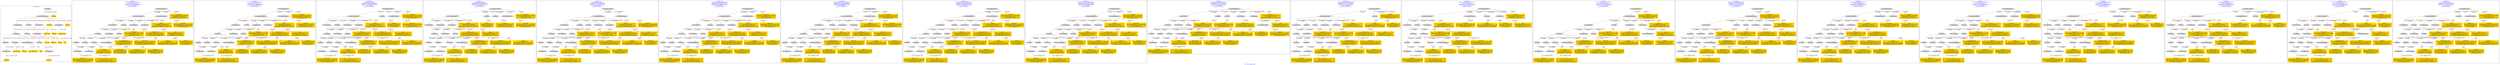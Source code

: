 digraph n0 {
fontcolor="blue"
remincross="true"
label="s27-s-the-huntington.json"
subgraph cluster_0 {
label="1-correct model"
n2[style="filled",color="white",fillcolor="lightgray",label="E12_Production1"];
n3[style="filled",color="white",fillcolor="lightgray",label="E21_Person1"];
n4[style="filled",color="white",fillcolor="lightgray",label="E55_Type1"];
n5[style="filled",color="white",fillcolor="lightgray",label="E52_Time-Span3"];
n6[style="filled",color="white",fillcolor="lightgray",label="E69_Death1"];
n7[style="filled",color="white",fillcolor="lightgray",label="E74_Group1"];
n8[style="filled",color="white",fillcolor="lightgray",label="E82_Actor_Appellation1"];
n9[style="filled",color="white",fillcolor="lightgray",label="E67_Birth1"];
n10[shape="plaintext",style="filled",fillcolor="gold",label="artist_URI"];
n11[style="filled",color="white",fillcolor="lightgray",label="E22_Man-Made_Object1"];
n12[style="filled",color="white",fillcolor="lightgray",label="E35_Title1"];
n13[style="filled",color="white",fillcolor="lightgray",label="E8_Acquisition1"];
n14[shape="plaintext",style="filled",fillcolor="gold",label="description"];
n15[style="filled",color="white",fillcolor="lightgray",label="E54_Dimension1"];
n16[shape="plaintext",style="filled",fillcolor="gold",label="object_uri"];
n17[shape="plaintext",style="filled",fillcolor="gold",label="Artwork_Title"];
n18[style="filled",color="white",fillcolor="lightgray",label="E38_Image1"];
n19[shape="plaintext",style="filled",fillcolor="gold",label="image_url"];
n20[style="filled",color="white",fillcolor="lightgray",label="E52_Time-Span1"];
n21[shape="plaintext",style="filled",fillcolor="gold",label="birth_date"];
n22[style="filled",color="white",fillcolor="lightgray",label="E52_Time-Span2"];
n23[shape="plaintext",style="filled",fillcolor="gold",label="death_date"];
n24[shape="plaintext",style="filled",fillcolor="gold",label="date"];
n25[shape="plaintext",style="filled",fillcolor="gold",label="dimensions_inch"];
n26[shape="plaintext",style="filled",fillcolor="gold",label="medium_uri"];
n27[shape="plaintext",style="filled",fillcolor="gold",label="medium"];
n28[shape="plaintext",style="filled",fillcolor="gold",label="Nationality_URI"];
n29[shape="plaintext",style="filled",fillcolor="gold",label="nationality"];
n30[shape="plaintext",style="filled",fillcolor="gold",label="artist_appellation_uri"];
n31[shape="plaintext",style="filled",fillcolor="gold",label="name"];
n32[shape="plaintext",style="filled",fillcolor="gold",label="credit_line"];
}
subgraph cluster_1 {
label="candidate 0\nlink coherence:0.967741935483871\nnode coherence:1.0\nconfidence:0.42831946995204734\nmapping score:0.5073564899840158\ncost:129.99962\n-precision:0.65-recall:0.67"
n34[style="filled",color="white",fillcolor="lightgray",label="E12_Production1"];
n35[style="filled",color="white",fillcolor="lightgray",label="E21_Person1"];
n36[style="filled",color="white",fillcolor="lightgray",label="E52_Time-Span2"];
n37[style="filled",color="white",fillcolor="lightgray",label="E55_Type1"];
n38[style="filled",color="white",fillcolor="lightgray",label="E67_Birth1"];
n39[style="filled",color="white",fillcolor="lightgray",label="E69_Death1"];
n40[style="filled",color="white",fillcolor="lightgray",label="E74_Group1"];
n41[style="filled",color="white",fillcolor="lightgray",label="E82_Actor_Appellation1"];
n42[style="filled",color="white",fillcolor="lightgray",label="E22_Man-Made_Object1"];
n43[style="filled",color="white",fillcolor="lightgray",label="E35_Title1"];
n44[style="filled",color="white",fillcolor="lightgray",label="E54_Dimension1"];
n45[style="filled",color="white",fillcolor="lightgray",label="E8_Acquisition1"];
n46[style="filled",color="white",fillcolor="lightgray",label="E33_Linguistic_Object2"];
n47[style="filled",color="white",fillcolor="lightgray",label="E52_Time-Span1"];
n48[style="filled",color="white",fillcolor="lightgray",label="E52_Time-Span3"];
n49[style="filled",color="white",fillcolor="lightgray",label="E33_Linguistic_Object1"];
n50[shape="plaintext",style="filled",fillcolor="gold",label="Artwork_Title\n[E33_Linguistic_Object,P3_has_note,0.298]\n[E73_Information_Object,P3_has_note,0.288]\n[E35_Title,label,0.245]\n[E22_Man-Made_Object,classLink,0.169]"];
n51[shape="plaintext",style="filled",fillcolor="gold",label="death_date\n[E52_Time-Span,P82_at_some_time_within,0.469]\n[E52_Time-Span,P82b_end_of_the_end,0.332]\n[E52_Time-Span,P82a_begin_of_the_begin,0.111]\n[E33_Linguistic_Object,P3_has_note,0.087]"];
n52[shape="plaintext",style="filled",fillcolor="gold",label="artist_URI\n[E21_Person,classLink,0.438]\n[E82_Actor_Appellation,classLink,0.351]\n[E8_Acquisition,P3_has_note,0.108]\n[E30_Right,P3_has_note,0.103]"];
n53[shape="plaintext",style="filled",fillcolor="gold",label="birth_date\n[E52_Time-Span,P82_at_some_time_within,0.4]\n[E52_Time-Span,P82a_begin_of_the_begin,0.39]\n[E52_Time-Span,P82b_end_of_the_end,0.155]\n[E52_Time-Span,label,0.055]"];
n54[shape="plaintext",style="filled",fillcolor="gold",label="medium\n[E55_Type,label,0.599]\n[E29_Design_or_Procedure,P3_has_note,0.336]\n[E73_Information_Object,P3_has_note,0.034]\n[E33_Linguistic_Object,P3_has_note,0.031]"];
n55[shape="plaintext",style="filled",fillcolor="gold",label="nationality\n[E74_Group,label,0.555]\n[E74_Group,classLink,0.346]\n[E8_Acquisition,P3_has_note,0.051]\n[E30_Right,P3_has_note,0.048]"];
n56[shape="plaintext",style="filled",fillcolor="gold",label="date\n[E52_Time-Span,P82_at_some_time_within,0.421]\n[E52_Time-Span,label,0.288]\n[E52_Time-Span,P82a_begin_of_the_begin,0.156]\n[E52_Time-Span,P82b_end_of_the_end,0.135]"];
n57[shape="plaintext",style="filled",fillcolor="gold",label="Nationality_URI\n[E74_Group,classLink,0.715]\n[E55_Type,classLink,0.156]\n[E57_Material,classLink,0.084]\n[E74_Group,label,0.045]"];
n58[shape="plaintext",style="filled",fillcolor="gold",label="dimensions_inch\n[E54_Dimension,P3_has_note,0.925]\n[E33_Linguistic_Object,P3_has_note,0.031]\n[E82_Actor_Appellation,label,0.029]\n[E52_Time-Span,P82b_end_of_the_end,0.015]"];
n59[shape="plaintext",style="filled",fillcolor="gold",label="name\n[E82_Actor_Appellation,label,0.374]\n[E8_Acquisition,P3_has_note,0.229]\n[E30_Right,P3_has_note,0.211]\n[E22_Man-Made_Object,classLink,0.186]"];
n60[shape="plaintext",style="filled",fillcolor="gold",label="medium_uri\n[E57_Material,classLink,0.377]\n[E55_Type,classLink,0.352]\n[E74_Group,classLink,0.271]\n[E55_Type,label,0.0]"];
n61[shape="plaintext",style="filled",fillcolor="gold",label="description\n[E73_Information_Object,P3_has_note,0.405]\n[E33_Linguistic_Object,P3_has_note,0.35]\n[E22_Man-Made_Object,P3_has_note,0.193]\n[E35_Title,label,0.052]"];
n62[shape="plaintext",style="filled",fillcolor="gold",label="artist_appellation_uri\n[E82_Actor_Appellation,classLink,0.911]\n[E21_Person,classLink,0.06]\n[E8_Acquisition,P3_has_note,0.015]\n[E30_Right,P3_has_note,0.014]"];
n63[shape="plaintext",style="filled",fillcolor="gold",label="credit_line\n[E22_Man-Made_Object,classLink,0.345]\n[E8_Acquisition,P3_has_note,0.258]\n[E30_Right,P3_has_note,0.225]\n[E33_Linguistic_Object,P3_has_note,0.173]"];
n64[shape="plaintext",style="filled",fillcolor="gold",label="image_url\n[E22_Man-Made_Object,classLink,0.692]\n[E38_Image,classLink,0.28]\n[E33_Linguistic_Object,P3_has_note,0.015]\n[E29_Design_or_Procedure,P3_has_note,0.014]"];
n65[shape="plaintext",style="filled",fillcolor="gold",label="object_uri\n[E82_Actor_Appellation,label,0.318]\n[E8_Acquisition,P3_has_note,0.258]\n[E30_Right,P3_has_note,0.241]\n[E35_Title,label,0.182]"];
}
subgraph cluster_2 {
label="candidate 1\nlink coherence:0.967741935483871\nnode coherence:1.0\nconfidence:0.42831946995204734\nmapping score:0.5073564899840158\ncost:129.99963\n-precision:0.65-recall:0.67"
n67[style="filled",color="white",fillcolor="lightgray",label="E12_Production1"];
n68[style="filled",color="white",fillcolor="lightgray",label="E21_Person1"];
n69[style="filled",color="white",fillcolor="lightgray",label="E52_Time-Span2"];
n70[style="filled",color="white",fillcolor="lightgray",label="E55_Type1"];
n71[style="filled",color="white",fillcolor="lightgray",label="E67_Birth1"];
n72[style="filled",color="white",fillcolor="lightgray",label="E69_Death1"];
n73[style="filled",color="white",fillcolor="lightgray",label="E74_Group1"];
n74[style="filled",color="white",fillcolor="lightgray",label="E82_Actor_Appellation1"];
n75[style="filled",color="white",fillcolor="lightgray",label="E22_Man-Made_Object1"];
n76[style="filled",color="white",fillcolor="lightgray",label="E35_Title1"];
n77[style="filled",color="white",fillcolor="lightgray",label="E54_Dimension1"];
n78[style="filled",color="white",fillcolor="lightgray",label="E8_Acquisition1"];
n79[style="filled",color="white",fillcolor="lightgray",label="E33_Linguistic_Object1"];
n80[style="filled",color="white",fillcolor="lightgray",label="E52_Time-Span1"];
n81[style="filled",color="white",fillcolor="lightgray",label="E52_Time-Span3"];
n82[style="filled",color="white",fillcolor="lightgray",label="E33_Linguistic_Object2"];
n83[shape="plaintext",style="filled",fillcolor="gold",label="Artwork_Title\n[E33_Linguistic_Object,P3_has_note,0.298]\n[E73_Information_Object,P3_has_note,0.288]\n[E35_Title,label,0.245]\n[E22_Man-Made_Object,classLink,0.169]"];
n84[shape="plaintext",style="filled",fillcolor="gold",label="death_date\n[E52_Time-Span,P82_at_some_time_within,0.469]\n[E52_Time-Span,P82b_end_of_the_end,0.332]\n[E52_Time-Span,P82a_begin_of_the_begin,0.111]\n[E33_Linguistic_Object,P3_has_note,0.087]"];
n85[shape="plaintext",style="filled",fillcolor="gold",label="artist_URI\n[E21_Person,classLink,0.438]\n[E82_Actor_Appellation,classLink,0.351]\n[E8_Acquisition,P3_has_note,0.108]\n[E30_Right,P3_has_note,0.103]"];
n86[shape="plaintext",style="filled",fillcolor="gold",label="birth_date\n[E52_Time-Span,P82_at_some_time_within,0.4]\n[E52_Time-Span,P82a_begin_of_the_begin,0.39]\n[E52_Time-Span,P82b_end_of_the_end,0.155]\n[E52_Time-Span,label,0.055]"];
n87[shape="plaintext",style="filled",fillcolor="gold",label="medium\n[E55_Type,label,0.599]\n[E29_Design_or_Procedure,P3_has_note,0.336]\n[E73_Information_Object,P3_has_note,0.034]\n[E33_Linguistic_Object,P3_has_note,0.031]"];
n88[shape="plaintext",style="filled",fillcolor="gold",label="nationality\n[E74_Group,label,0.555]\n[E74_Group,classLink,0.346]\n[E8_Acquisition,P3_has_note,0.051]\n[E30_Right,P3_has_note,0.048]"];
n89[shape="plaintext",style="filled",fillcolor="gold",label="date\n[E52_Time-Span,P82_at_some_time_within,0.421]\n[E52_Time-Span,label,0.288]\n[E52_Time-Span,P82a_begin_of_the_begin,0.156]\n[E52_Time-Span,P82b_end_of_the_end,0.135]"];
n90[shape="plaintext",style="filled",fillcolor="gold",label="Nationality_URI\n[E74_Group,classLink,0.715]\n[E55_Type,classLink,0.156]\n[E57_Material,classLink,0.084]\n[E74_Group,label,0.045]"];
n91[shape="plaintext",style="filled",fillcolor="gold",label="dimensions_inch\n[E54_Dimension,P3_has_note,0.925]\n[E33_Linguistic_Object,P3_has_note,0.031]\n[E82_Actor_Appellation,label,0.029]\n[E52_Time-Span,P82b_end_of_the_end,0.015]"];
n92[shape="plaintext",style="filled",fillcolor="gold",label="name\n[E82_Actor_Appellation,label,0.374]\n[E8_Acquisition,P3_has_note,0.229]\n[E30_Right,P3_has_note,0.211]\n[E22_Man-Made_Object,classLink,0.186]"];
n93[shape="plaintext",style="filled",fillcolor="gold",label="medium_uri\n[E57_Material,classLink,0.377]\n[E55_Type,classLink,0.352]\n[E74_Group,classLink,0.271]\n[E55_Type,label,0.0]"];
n94[shape="plaintext",style="filled",fillcolor="gold",label="description\n[E73_Information_Object,P3_has_note,0.405]\n[E33_Linguistic_Object,P3_has_note,0.35]\n[E22_Man-Made_Object,P3_has_note,0.193]\n[E35_Title,label,0.052]"];
n95[shape="plaintext",style="filled",fillcolor="gold",label="artist_appellation_uri\n[E82_Actor_Appellation,classLink,0.911]\n[E21_Person,classLink,0.06]\n[E8_Acquisition,P3_has_note,0.015]\n[E30_Right,P3_has_note,0.014]"];
n96[shape="plaintext",style="filled",fillcolor="gold",label="credit_line\n[E22_Man-Made_Object,classLink,0.345]\n[E8_Acquisition,P3_has_note,0.258]\n[E30_Right,P3_has_note,0.225]\n[E33_Linguistic_Object,P3_has_note,0.173]"];
n97[shape="plaintext",style="filled",fillcolor="gold",label="image_url\n[E22_Man-Made_Object,classLink,0.692]\n[E38_Image,classLink,0.28]\n[E33_Linguistic_Object,P3_has_note,0.015]\n[E29_Design_or_Procedure,P3_has_note,0.014]"];
n98[shape="plaintext",style="filled",fillcolor="gold",label="object_uri\n[E82_Actor_Appellation,label,0.318]\n[E8_Acquisition,P3_has_note,0.258]\n[E30_Right,P3_has_note,0.241]\n[E35_Title,label,0.182]"];
}
subgraph cluster_3 {
label="candidate 10\nlink coherence:0.90625\nnode coherence:0.9333333333333333\nconfidence:0.43489013900303086\nmapping score:0.4769078241121214\ncost:130.99966\n-precision:0.53-recall:0.57"
n100[style="filled",color="white",fillcolor="lightgray",label="E12_Production1"];
n101[style="filled",color="white",fillcolor="lightgray",label="E21_Person1"];
n102[style="filled",color="white",fillcolor="lightgray",label="E52_Time-Span2"];
n103[style="filled",color="white",fillcolor="lightgray",label="E55_Type1"];
n104[style="filled",color="white",fillcolor="lightgray",label="E67_Birth1"];
n105[style="filled",color="white",fillcolor="lightgray",label="E69_Death1"];
n106[style="filled",color="white",fillcolor="lightgray",label="E74_Group1"];
n107[style="filled",color="white",fillcolor="lightgray",label="E82_Actor_Appellation1"];
n108[style="filled",color="white",fillcolor="lightgray",label="E22_Man-Made_Object1"];
n109[style="filled",color="white",fillcolor="lightgray",label="E30_Right1"];
n110[style="filled",color="white",fillcolor="lightgray",label="E54_Dimension1"];
n111[style="filled",color="white",fillcolor="lightgray",label="E8_Acquisition1"];
n112[style="filled",color="white",fillcolor="lightgray",label="E33_Linguistic_Object1"];
n113[style="filled",color="white",fillcolor="lightgray",label="E55_Type3"];
n114[style="filled",color="white",fillcolor="lightgray",label="E52_Time-Span1"];
n115[style="filled",color="white",fillcolor="lightgray",label="E52_Time-Span3"];
n116[style="filled",color="white",fillcolor="lightgray",label="E33_Linguistic_Object2"];
n117[shape="plaintext",style="filled",fillcolor="gold",label="credit_line\n[E22_Man-Made_Object,classLink,0.345]\n[E8_Acquisition,P3_has_note,0.258]\n[E30_Right,P3_has_note,0.225]\n[E33_Linguistic_Object,P3_has_note,0.173]"];
n118[shape="plaintext",style="filled",fillcolor="gold",label="death_date\n[E52_Time-Span,P82_at_some_time_within,0.469]\n[E52_Time-Span,P82b_end_of_the_end,0.332]\n[E52_Time-Span,P82a_begin_of_the_begin,0.111]\n[E33_Linguistic_Object,P3_has_note,0.087]"];
n119[shape="plaintext",style="filled",fillcolor="gold",label="artist_URI\n[E21_Person,classLink,0.438]\n[E82_Actor_Appellation,classLink,0.351]\n[E8_Acquisition,P3_has_note,0.108]\n[E30_Right,P3_has_note,0.103]"];
n120[shape="plaintext",style="filled",fillcolor="gold",label="birth_date\n[E52_Time-Span,P82_at_some_time_within,0.4]\n[E52_Time-Span,P82a_begin_of_the_begin,0.39]\n[E52_Time-Span,P82b_end_of_the_end,0.155]\n[E52_Time-Span,label,0.055]"];
n121[shape="plaintext",style="filled",fillcolor="gold",label="medium\n[E55_Type,label,0.599]\n[E29_Design_or_Procedure,P3_has_note,0.336]\n[E73_Information_Object,P3_has_note,0.034]\n[E33_Linguistic_Object,P3_has_note,0.031]"];
n122[shape="plaintext",style="filled",fillcolor="gold",label="nationality\n[E74_Group,label,0.555]\n[E74_Group,classLink,0.346]\n[E8_Acquisition,P3_has_note,0.051]\n[E30_Right,P3_has_note,0.048]"];
n123[shape="plaintext",style="filled",fillcolor="gold",label="date\n[E52_Time-Span,P82_at_some_time_within,0.421]\n[E52_Time-Span,label,0.288]\n[E52_Time-Span,P82a_begin_of_the_begin,0.156]\n[E52_Time-Span,P82b_end_of_the_end,0.135]"];
n124[shape="plaintext",style="filled",fillcolor="gold",label="Nationality_URI\n[E74_Group,classLink,0.715]\n[E55_Type,classLink,0.156]\n[E57_Material,classLink,0.084]\n[E74_Group,label,0.045]"];
n125[shape="plaintext",style="filled",fillcolor="gold",label="dimensions_inch\n[E54_Dimension,P3_has_note,0.925]\n[E33_Linguistic_Object,P3_has_note,0.031]\n[E82_Actor_Appellation,label,0.029]\n[E52_Time-Span,P82b_end_of_the_end,0.015]"];
n126[shape="plaintext",style="filled",fillcolor="gold",label="name\n[E82_Actor_Appellation,label,0.374]\n[E8_Acquisition,P3_has_note,0.229]\n[E30_Right,P3_has_note,0.211]\n[E22_Man-Made_Object,classLink,0.186]"];
n127[shape="plaintext",style="filled",fillcolor="gold",label="description\n[E73_Information_Object,P3_has_note,0.405]\n[E33_Linguistic_Object,P3_has_note,0.35]\n[E22_Man-Made_Object,P3_has_note,0.193]\n[E35_Title,label,0.052]"];
n128[shape="plaintext",style="filled",fillcolor="gold",label="artist_appellation_uri\n[E82_Actor_Appellation,classLink,0.911]\n[E21_Person,classLink,0.06]\n[E8_Acquisition,P3_has_note,0.015]\n[E30_Right,P3_has_note,0.014]"];
n129[shape="plaintext",style="filled",fillcolor="gold",label="Artwork_Title\n[E33_Linguistic_Object,P3_has_note,0.298]\n[E73_Information_Object,P3_has_note,0.288]\n[E35_Title,label,0.245]\n[E22_Man-Made_Object,classLink,0.169]"];
n130[shape="plaintext",style="filled",fillcolor="gold",label="image_url\n[E22_Man-Made_Object,classLink,0.692]\n[E38_Image,classLink,0.28]\n[E33_Linguistic_Object,P3_has_note,0.015]\n[E29_Design_or_Procedure,P3_has_note,0.014]"];
n131[shape="plaintext",style="filled",fillcolor="gold",label="medium_uri\n[E57_Material,classLink,0.377]\n[E55_Type,classLink,0.352]\n[E74_Group,classLink,0.271]\n[E55_Type,label,0.0]"];
n132[shape="plaintext",style="filled",fillcolor="gold",label="object_uri\n[E82_Actor_Appellation,label,0.318]\n[E8_Acquisition,P3_has_note,0.258]\n[E30_Right,P3_has_note,0.241]\n[E35_Title,label,0.182]"];
}
subgraph cluster_4 {
label="candidate 11\nlink coherence:0.90625\nnode coherence:0.9333333333333333\nconfidence:0.43489013900303086\nmapping score:0.4769078241121214\ncost:230.009652\n-precision:0.53-recall:0.57"
n134[style="filled",color="white",fillcolor="lightgray",label="E12_Production1"];
n135[style="filled",color="white",fillcolor="lightgray",label="E21_Person1"];
n136[style="filled",color="white",fillcolor="lightgray",label="E52_Time-Span2"];
n137[style="filled",color="white",fillcolor="lightgray",label="E55_Type1"];
n138[style="filled",color="white",fillcolor="lightgray",label="E67_Birth1"];
n139[style="filled",color="white",fillcolor="lightgray",label="E69_Death1"];
n140[style="filled",color="white",fillcolor="lightgray",label="E74_Group1"];
n141[style="filled",color="white",fillcolor="lightgray",label="E82_Actor_Appellation1"];
n142[style="filled",color="white",fillcolor="lightgray",label="E22_Man-Made_Object1"];
n143[style="filled",color="white",fillcolor="lightgray",label="E54_Dimension1"];
n144[style="filled",color="white",fillcolor="lightgray",label="E8_Acquisition1"];
n145[style="filled",color="white",fillcolor="lightgray",label="E33_Linguistic_Object2"];
n146[style="filled",color="white",fillcolor="lightgray",label="E55_Type2"];
n147[style="filled",color="white",fillcolor="lightgray",label="E52_Time-Span1"];
n148[style="filled",color="white",fillcolor="lightgray",label="E52_Time-Span3"];
n149[style="filled",color="white",fillcolor="lightgray",label="E30_Right1"];
n150[style="filled",color="white",fillcolor="lightgray",label="E33_Linguistic_Object1"];
n151[shape="plaintext",style="filled",fillcolor="gold",label="credit_line\n[E22_Man-Made_Object,classLink,0.345]\n[E8_Acquisition,P3_has_note,0.258]\n[E30_Right,P3_has_note,0.225]\n[E33_Linguistic_Object,P3_has_note,0.173]"];
n152[shape="plaintext",style="filled",fillcolor="gold",label="death_date\n[E52_Time-Span,P82_at_some_time_within,0.469]\n[E52_Time-Span,P82b_end_of_the_end,0.332]\n[E52_Time-Span,P82a_begin_of_the_begin,0.111]\n[E33_Linguistic_Object,P3_has_note,0.087]"];
n153[shape="plaintext",style="filled",fillcolor="gold",label="artist_URI\n[E21_Person,classLink,0.438]\n[E82_Actor_Appellation,classLink,0.351]\n[E8_Acquisition,P3_has_note,0.108]\n[E30_Right,P3_has_note,0.103]"];
n154[shape="plaintext",style="filled",fillcolor="gold",label="birth_date\n[E52_Time-Span,P82_at_some_time_within,0.4]\n[E52_Time-Span,P82a_begin_of_the_begin,0.39]\n[E52_Time-Span,P82b_end_of_the_end,0.155]\n[E52_Time-Span,label,0.055]"];
n155[shape="plaintext",style="filled",fillcolor="gold",label="medium\n[E55_Type,label,0.599]\n[E29_Design_or_Procedure,P3_has_note,0.336]\n[E73_Information_Object,P3_has_note,0.034]\n[E33_Linguistic_Object,P3_has_note,0.031]"];
n156[shape="plaintext",style="filled",fillcolor="gold",label="nationality\n[E74_Group,label,0.555]\n[E74_Group,classLink,0.346]\n[E8_Acquisition,P3_has_note,0.051]\n[E30_Right,P3_has_note,0.048]"];
n157[shape="plaintext",style="filled",fillcolor="gold",label="date\n[E52_Time-Span,P82_at_some_time_within,0.421]\n[E52_Time-Span,label,0.288]\n[E52_Time-Span,P82a_begin_of_the_begin,0.156]\n[E52_Time-Span,P82b_end_of_the_end,0.135]"];
n158[shape="plaintext",style="filled",fillcolor="gold",label="Nationality_URI\n[E74_Group,classLink,0.715]\n[E55_Type,classLink,0.156]\n[E57_Material,classLink,0.084]\n[E74_Group,label,0.045]"];
n159[shape="plaintext",style="filled",fillcolor="gold",label="dimensions_inch\n[E54_Dimension,P3_has_note,0.925]\n[E33_Linguistic_Object,P3_has_note,0.031]\n[E82_Actor_Appellation,label,0.029]\n[E52_Time-Span,P82b_end_of_the_end,0.015]"];
n160[shape="plaintext",style="filled",fillcolor="gold",label="name\n[E82_Actor_Appellation,label,0.374]\n[E8_Acquisition,P3_has_note,0.229]\n[E30_Right,P3_has_note,0.211]\n[E22_Man-Made_Object,classLink,0.186]"];
n161[shape="plaintext",style="filled",fillcolor="gold",label="description\n[E73_Information_Object,P3_has_note,0.405]\n[E33_Linguistic_Object,P3_has_note,0.35]\n[E22_Man-Made_Object,P3_has_note,0.193]\n[E35_Title,label,0.052]"];
n162[shape="plaintext",style="filled",fillcolor="gold",label="artist_appellation_uri\n[E82_Actor_Appellation,classLink,0.911]\n[E21_Person,classLink,0.06]\n[E8_Acquisition,P3_has_note,0.015]\n[E30_Right,P3_has_note,0.014]"];
n163[shape="plaintext",style="filled",fillcolor="gold",label="medium_uri\n[E57_Material,classLink,0.377]\n[E55_Type,classLink,0.352]\n[E74_Group,classLink,0.271]\n[E55_Type,label,0.0]"];
n164[shape="plaintext",style="filled",fillcolor="gold",label="Artwork_Title\n[E33_Linguistic_Object,P3_has_note,0.298]\n[E73_Information_Object,P3_has_note,0.288]\n[E35_Title,label,0.245]\n[E22_Man-Made_Object,classLink,0.169]"];
n165[shape="plaintext",style="filled",fillcolor="gold",label="image_url\n[E22_Man-Made_Object,classLink,0.692]\n[E38_Image,classLink,0.28]\n[E33_Linguistic_Object,P3_has_note,0.015]\n[E29_Design_or_Procedure,P3_has_note,0.014]"];
n166[shape="plaintext",style="filled",fillcolor="gold",label="object_uri\n[E82_Actor_Appellation,label,0.318]\n[E8_Acquisition,P3_has_note,0.258]\n[E30_Right,P3_has_note,0.241]\n[E35_Title,label,0.182]"];
}
subgraph cluster_5 {
label="candidate 12\nlink coherence:0.90625\nnode coherence:0.9310344827586207\nconfidence:0.4315471724604183\nmapping score:0.485443885073013\ncost:130.99962\n-precision:0.62-recall:0.67"
n168[style="filled",color="white",fillcolor="lightgray",label="E12_Production1"];
n169[style="filled",color="white",fillcolor="lightgray",label="E21_Person1"];
n170[style="filled",color="white",fillcolor="lightgray",label="E52_Time-Span2"];
n171[style="filled",color="white",fillcolor="lightgray",label="E55_Type1"];
n172[style="filled",color="white",fillcolor="lightgray",label="E67_Birth1"];
n173[style="filled",color="white",fillcolor="lightgray",label="E69_Death1"];
n174[style="filled",color="white",fillcolor="lightgray",label="E74_Group1"];
n175[style="filled",color="white",fillcolor="lightgray",label="E82_Actor_Appellation1"];
n176[style="filled",color="white",fillcolor="lightgray",label="E22_Man-Made_Object1"];
n177[style="filled",color="white",fillcolor="lightgray",label="E30_Right1"];
n178[style="filled",color="white",fillcolor="lightgray",label="E35_Title1"];
n179[style="filled",color="white",fillcolor="lightgray",label="E54_Dimension1"];
n180[style="filled",color="white",fillcolor="lightgray",label="E8_Acquisition1"];
n181[style="filled",color="white",fillcolor="lightgray",label="E33_Linguistic_Object2"];
n182[style="filled",color="white",fillcolor="lightgray",label="E52_Time-Span1"];
n183[style="filled",color="white",fillcolor="lightgray",label="E52_Time-Span3"];
n184[style="filled",color="white",fillcolor="lightgray",label="E33_Linguistic_Object1"];
n185[shape="plaintext",style="filled",fillcolor="gold",label="Artwork_Title\n[E33_Linguistic_Object,P3_has_note,0.298]\n[E73_Information_Object,P3_has_note,0.288]\n[E35_Title,label,0.245]\n[E22_Man-Made_Object,classLink,0.169]"];
n186[shape="plaintext",style="filled",fillcolor="gold",label="credit_line\n[E22_Man-Made_Object,classLink,0.345]\n[E8_Acquisition,P3_has_note,0.258]\n[E30_Right,P3_has_note,0.225]\n[E33_Linguistic_Object,P3_has_note,0.173]"];
n187[shape="plaintext",style="filled",fillcolor="gold",label="death_date\n[E52_Time-Span,P82_at_some_time_within,0.469]\n[E52_Time-Span,P82b_end_of_the_end,0.332]\n[E52_Time-Span,P82a_begin_of_the_begin,0.111]\n[E33_Linguistic_Object,P3_has_note,0.087]"];
n188[shape="plaintext",style="filled",fillcolor="gold",label="artist_URI\n[E21_Person,classLink,0.438]\n[E82_Actor_Appellation,classLink,0.351]\n[E8_Acquisition,P3_has_note,0.108]\n[E30_Right,P3_has_note,0.103]"];
n189[shape="plaintext",style="filled",fillcolor="gold",label="birth_date\n[E52_Time-Span,P82_at_some_time_within,0.4]\n[E52_Time-Span,P82a_begin_of_the_begin,0.39]\n[E52_Time-Span,P82b_end_of_the_end,0.155]\n[E52_Time-Span,label,0.055]"];
n190[shape="plaintext",style="filled",fillcolor="gold",label="medium\n[E55_Type,label,0.599]\n[E29_Design_or_Procedure,P3_has_note,0.336]\n[E73_Information_Object,P3_has_note,0.034]\n[E33_Linguistic_Object,P3_has_note,0.031]"];
n191[shape="plaintext",style="filled",fillcolor="gold",label="nationality\n[E74_Group,label,0.555]\n[E74_Group,classLink,0.346]\n[E8_Acquisition,P3_has_note,0.051]\n[E30_Right,P3_has_note,0.048]"];
n192[shape="plaintext",style="filled",fillcolor="gold",label="date\n[E52_Time-Span,P82_at_some_time_within,0.421]\n[E52_Time-Span,label,0.288]\n[E52_Time-Span,P82a_begin_of_the_begin,0.156]\n[E52_Time-Span,P82b_end_of_the_end,0.135]"];
n193[shape="plaintext",style="filled",fillcolor="gold",label="Nationality_URI\n[E74_Group,classLink,0.715]\n[E55_Type,classLink,0.156]\n[E57_Material,classLink,0.084]\n[E74_Group,label,0.045]"];
n194[shape="plaintext",style="filled",fillcolor="gold",label="dimensions_inch\n[E54_Dimension,P3_has_note,0.925]\n[E33_Linguistic_Object,P3_has_note,0.031]\n[E82_Actor_Appellation,label,0.029]\n[E52_Time-Span,P82b_end_of_the_end,0.015]"];
n195[shape="plaintext",style="filled",fillcolor="gold",label="name\n[E82_Actor_Appellation,label,0.374]\n[E8_Acquisition,P3_has_note,0.229]\n[E30_Right,P3_has_note,0.211]\n[E22_Man-Made_Object,classLink,0.186]"];
n196[shape="plaintext",style="filled",fillcolor="gold",label="medium_uri\n[E57_Material,classLink,0.377]\n[E55_Type,classLink,0.352]\n[E74_Group,classLink,0.271]\n[E55_Type,label,0.0]"];
n197[shape="plaintext",style="filled",fillcolor="gold",label="description\n[E73_Information_Object,P3_has_note,0.405]\n[E33_Linguistic_Object,P3_has_note,0.35]\n[E22_Man-Made_Object,P3_has_note,0.193]\n[E35_Title,label,0.052]"];
n198[shape="plaintext",style="filled",fillcolor="gold",label="artist_appellation_uri\n[E82_Actor_Appellation,classLink,0.911]\n[E21_Person,classLink,0.06]\n[E8_Acquisition,P3_has_note,0.015]\n[E30_Right,P3_has_note,0.014]"];
n199[shape="plaintext",style="filled",fillcolor="gold",label="image_url\n[E22_Man-Made_Object,classLink,0.692]\n[E38_Image,classLink,0.28]\n[E33_Linguistic_Object,P3_has_note,0.015]\n[E29_Design_or_Procedure,P3_has_note,0.014]"];
n200[shape="plaintext",style="filled",fillcolor="gold",label="object_uri\n[E82_Actor_Appellation,label,0.318]\n[E8_Acquisition,P3_has_note,0.258]\n[E30_Right,P3_has_note,0.241]\n[E35_Title,label,0.182]"];
}
subgraph cluster_6 {
label="candidate 13\nlink coherence:0.9032258064516129\nnode coherence:0.9310344827586207\nconfidence:0.43586687385422196\nmapping score:0.48688378553761424\ncost:129.99965\n-precision:0.61-recall:0.63"
n202[style="filled",color="white",fillcolor="lightgray",label="E12_Production1"];
n203[style="filled",color="white",fillcolor="lightgray",label="E21_Person1"];
n204[style="filled",color="white",fillcolor="lightgray",label="E52_Time-Span2"];
n205[style="filled",color="white",fillcolor="lightgray",label="E55_Type1"];
n206[style="filled",color="white",fillcolor="lightgray",label="E67_Birth1"];
n207[style="filled",color="white",fillcolor="lightgray",label="E69_Death1"];
n208[style="filled",color="white",fillcolor="lightgray",label="E74_Group1"];
n209[style="filled",color="white",fillcolor="lightgray",label="E82_Actor_Appellation1"];
n210[style="filled",color="white",fillcolor="lightgray",label="E22_Man-Made_Object1"];
n211[style="filled",color="white",fillcolor="lightgray",label="E30_Right1"];
n212[style="filled",color="white",fillcolor="lightgray",label="E54_Dimension1"];
n213[style="filled",color="white",fillcolor="lightgray",label="E8_Acquisition1"];
n214[style="filled",color="white",fillcolor="lightgray",label="E33_Linguistic_Object2"];
n215[style="filled",color="white",fillcolor="lightgray",label="E52_Time-Span1"];
n216[style="filled",color="white",fillcolor="lightgray",label="E52_Time-Span3"];
n217[style="filled",color="white",fillcolor="lightgray",label="E33_Linguistic_Object1"];
n218[shape="plaintext",style="filled",fillcolor="gold",label="death_date\n[E52_Time-Span,P82_at_some_time_within,0.469]\n[E52_Time-Span,P82b_end_of_the_end,0.332]\n[E52_Time-Span,P82a_begin_of_the_begin,0.111]\n[E33_Linguistic_Object,P3_has_note,0.087]"];
n219[shape="plaintext",style="filled",fillcolor="gold",label="name\n[E82_Actor_Appellation,label,0.374]\n[E8_Acquisition,P3_has_note,0.229]\n[E30_Right,P3_has_note,0.211]\n[E22_Man-Made_Object,classLink,0.186]"];
n220[shape="plaintext",style="filled",fillcolor="gold",label="artist_URI\n[E21_Person,classLink,0.438]\n[E82_Actor_Appellation,classLink,0.351]\n[E8_Acquisition,P3_has_note,0.108]\n[E30_Right,P3_has_note,0.103]"];
n221[shape="plaintext",style="filled",fillcolor="gold",label="birth_date\n[E52_Time-Span,P82_at_some_time_within,0.4]\n[E52_Time-Span,P82a_begin_of_the_begin,0.39]\n[E52_Time-Span,P82b_end_of_the_end,0.155]\n[E52_Time-Span,label,0.055]"];
n222[shape="plaintext",style="filled",fillcolor="gold",label="medium\n[E55_Type,label,0.599]\n[E29_Design_or_Procedure,P3_has_note,0.336]\n[E73_Information_Object,P3_has_note,0.034]\n[E33_Linguistic_Object,P3_has_note,0.031]"];
n223[shape="plaintext",style="filled",fillcolor="gold",label="nationality\n[E74_Group,label,0.555]\n[E74_Group,classLink,0.346]\n[E8_Acquisition,P3_has_note,0.051]\n[E30_Right,P3_has_note,0.048]"];
n224[shape="plaintext",style="filled",fillcolor="gold",label="date\n[E52_Time-Span,P82_at_some_time_within,0.421]\n[E52_Time-Span,label,0.288]\n[E52_Time-Span,P82a_begin_of_the_begin,0.156]\n[E52_Time-Span,P82b_end_of_the_end,0.135]"];
n225[shape="plaintext",style="filled",fillcolor="gold",label="Nationality_URI\n[E74_Group,classLink,0.715]\n[E55_Type,classLink,0.156]\n[E57_Material,classLink,0.084]\n[E74_Group,label,0.045]"];
n226[shape="plaintext",style="filled",fillcolor="gold",label="dimensions_inch\n[E54_Dimension,P3_has_note,0.925]\n[E33_Linguistic_Object,P3_has_note,0.031]\n[E82_Actor_Appellation,label,0.029]\n[E52_Time-Span,P82b_end_of_the_end,0.015]"];
n227[shape="plaintext",style="filled",fillcolor="gold",label="credit_line\n[E22_Man-Made_Object,classLink,0.345]\n[E8_Acquisition,P3_has_note,0.258]\n[E30_Right,P3_has_note,0.225]\n[E33_Linguistic_Object,P3_has_note,0.173]"];
n228[shape="plaintext",style="filled",fillcolor="gold",label="medium_uri\n[E57_Material,classLink,0.377]\n[E55_Type,classLink,0.352]\n[E74_Group,classLink,0.271]\n[E55_Type,label,0.0]"];
n229[shape="plaintext",style="filled",fillcolor="gold",label="description\n[E73_Information_Object,P3_has_note,0.405]\n[E33_Linguistic_Object,P3_has_note,0.35]\n[E22_Man-Made_Object,P3_has_note,0.193]\n[E35_Title,label,0.052]"];
n230[shape="plaintext",style="filled",fillcolor="gold",label="artist_appellation_uri\n[E82_Actor_Appellation,classLink,0.911]\n[E21_Person,classLink,0.06]\n[E8_Acquisition,P3_has_note,0.015]\n[E30_Right,P3_has_note,0.014]"];
n231[shape="plaintext",style="filled",fillcolor="gold",label="Artwork_Title\n[E33_Linguistic_Object,P3_has_note,0.298]\n[E73_Information_Object,P3_has_note,0.288]\n[E35_Title,label,0.245]\n[E22_Man-Made_Object,classLink,0.169]"];
n232[shape="plaintext",style="filled",fillcolor="gold",label="image_url\n[E22_Man-Made_Object,classLink,0.692]\n[E38_Image,classLink,0.28]\n[E33_Linguistic_Object,P3_has_note,0.015]\n[E29_Design_or_Procedure,P3_has_note,0.014]"];
n233[shape="plaintext",style="filled",fillcolor="gold",label="object_uri\n[E82_Actor_Appellation,label,0.318]\n[E8_Acquisition,P3_has_note,0.258]\n[E30_Right,P3_has_note,0.241]\n[E35_Title,label,0.182]"];
}
subgraph cluster_7 {
label="candidate 14\nlink coherence:0.9032258064516129\nnode coherence:0.9310344827586207\nconfidence:0.43586687385422196\nmapping score:0.48688378553761424\ncost:129.99966\n-precision:0.61-recall:0.63"
n235[style="filled",color="white",fillcolor="lightgray",label="E12_Production1"];
n236[style="filled",color="white",fillcolor="lightgray",label="E21_Person1"];
n237[style="filled",color="white",fillcolor="lightgray",label="E52_Time-Span2"];
n238[style="filled",color="white",fillcolor="lightgray",label="E55_Type1"];
n239[style="filled",color="white",fillcolor="lightgray",label="E67_Birth1"];
n240[style="filled",color="white",fillcolor="lightgray",label="E69_Death1"];
n241[style="filled",color="white",fillcolor="lightgray",label="E74_Group1"];
n242[style="filled",color="white",fillcolor="lightgray",label="E82_Actor_Appellation1"];
n243[style="filled",color="white",fillcolor="lightgray",label="E22_Man-Made_Object1"];
n244[style="filled",color="white",fillcolor="lightgray",label="E30_Right1"];
n245[style="filled",color="white",fillcolor="lightgray",label="E54_Dimension1"];
n246[style="filled",color="white",fillcolor="lightgray",label="E8_Acquisition1"];
n247[style="filled",color="white",fillcolor="lightgray",label="E33_Linguistic_Object1"];
n248[style="filled",color="white",fillcolor="lightgray",label="E52_Time-Span1"];
n249[style="filled",color="white",fillcolor="lightgray",label="E52_Time-Span3"];
n250[style="filled",color="white",fillcolor="lightgray",label="E33_Linguistic_Object2"];
n251[shape="plaintext",style="filled",fillcolor="gold",label="death_date\n[E52_Time-Span,P82_at_some_time_within,0.469]\n[E52_Time-Span,P82b_end_of_the_end,0.332]\n[E52_Time-Span,P82a_begin_of_the_begin,0.111]\n[E33_Linguistic_Object,P3_has_note,0.087]"];
n252[shape="plaintext",style="filled",fillcolor="gold",label="name\n[E82_Actor_Appellation,label,0.374]\n[E8_Acquisition,P3_has_note,0.229]\n[E30_Right,P3_has_note,0.211]\n[E22_Man-Made_Object,classLink,0.186]"];
n253[shape="plaintext",style="filled",fillcolor="gold",label="artist_URI\n[E21_Person,classLink,0.438]\n[E82_Actor_Appellation,classLink,0.351]\n[E8_Acquisition,P3_has_note,0.108]\n[E30_Right,P3_has_note,0.103]"];
n254[shape="plaintext",style="filled",fillcolor="gold",label="birth_date\n[E52_Time-Span,P82_at_some_time_within,0.4]\n[E52_Time-Span,P82a_begin_of_the_begin,0.39]\n[E52_Time-Span,P82b_end_of_the_end,0.155]\n[E52_Time-Span,label,0.055]"];
n255[shape="plaintext",style="filled",fillcolor="gold",label="medium\n[E55_Type,label,0.599]\n[E29_Design_or_Procedure,P3_has_note,0.336]\n[E73_Information_Object,P3_has_note,0.034]\n[E33_Linguistic_Object,P3_has_note,0.031]"];
n256[shape="plaintext",style="filled",fillcolor="gold",label="nationality\n[E74_Group,label,0.555]\n[E74_Group,classLink,0.346]\n[E8_Acquisition,P3_has_note,0.051]\n[E30_Right,P3_has_note,0.048]"];
n257[shape="plaintext",style="filled",fillcolor="gold",label="date\n[E52_Time-Span,P82_at_some_time_within,0.421]\n[E52_Time-Span,label,0.288]\n[E52_Time-Span,P82a_begin_of_the_begin,0.156]\n[E52_Time-Span,P82b_end_of_the_end,0.135]"];
n258[shape="plaintext",style="filled",fillcolor="gold",label="Nationality_URI\n[E74_Group,classLink,0.715]\n[E55_Type,classLink,0.156]\n[E57_Material,classLink,0.084]\n[E74_Group,label,0.045]"];
n259[shape="plaintext",style="filled",fillcolor="gold",label="dimensions_inch\n[E54_Dimension,P3_has_note,0.925]\n[E33_Linguistic_Object,P3_has_note,0.031]\n[E82_Actor_Appellation,label,0.029]\n[E52_Time-Span,P82b_end_of_the_end,0.015]"];
n260[shape="plaintext",style="filled",fillcolor="gold",label="credit_line\n[E22_Man-Made_Object,classLink,0.345]\n[E8_Acquisition,P3_has_note,0.258]\n[E30_Right,P3_has_note,0.225]\n[E33_Linguistic_Object,P3_has_note,0.173]"];
n261[shape="plaintext",style="filled",fillcolor="gold",label="medium_uri\n[E57_Material,classLink,0.377]\n[E55_Type,classLink,0.352]\n[E74_Group,classLink,0.271]\n[E55_Type,label,0.0]"];
n262[shape="plaintext",style="filled",fillcolor="gold",label="description\n[E73_Information_Object,P3_has_note,0.405]\n[E33_Linguistic_Object,P3_has_note,0.35]\n[E22_Man-Made_Object,P3_has_note,0.193]\n[E35_Title,label,0.052]"];
n263[shape="plaintext",style="filled",fillcolor="gold",label="artist_appellation_uri\n[E82_Actor_Appellation,classLink,0.911]\n[E21_Person,classLink,0.06]\n[E8_Acquisition,P3_has_note,0.015]\n[E30_Right,P3_has_note,0.014]"];
n264[shape="plaintext",style="filled",fillcolor="gold",label="Artwork_Title\n[E33_Linguistic_Object,P3_has_note,0.298]\n[E73_Information_Object,P3_has_note,0.288]\n[E35_Title,label,0.245]\n[E22_Man-Made_Object,classLink,0.169]"];
n265[shape="plaintext",style="filled",fillcolor="gold",label="image_url\n[E22_Man-Made_Object,classLink,0.692]\n[E38_Image,classLink,0.28]\n[E33_Linguistic_Object,P3_has_note,0.015]\n[E29_Design_or_Procedure,P3_has_note,0.014]"];
n266[shape="plaintext",style="filled",fillcolor="gold",label="object_uri\n[E82_Actor_Appellation,label,0.318]\n[E8_Acquisition,P3_has_note,0.258]\n[E30_Right,P3_has_note,0.241]\n[E35_Title,label,0.182]"];
}
subgraph cluster_8 {
label="candidate 15\nlink coherence:0.9032258064516129\nnode coherence:0.9310344827586207\nconfidence:0.43489013900303086\nmapping score:0.4865582072538839\ncost:129.99965\n-precision:0.58-recall:0.6"
n268[style="filled",color="white",fillcolor="lightgray",label="E12_Production1"];
n269[style="filled",color="white",fillcolor="lightgray",label="E21_Person1"];
n270[style="filled",color="white",fillcolor="lightgray",label="E52_Time-Span2"];
n271[style="filled",color="white",fillcolor="lightgray",label="E55_Type1"];
n272[style="filled",color="white",fillcolor="lightgray",label="E67_Birth1"];
n273[style="filled",color="white",fillcolor="lightgray",label="E69_Death1"];
n274[style="filled",color="white",fillcolor="lightgray",label="E74_Group1"];
n275[style="filled",color="white",fillcolor="lightgray",label="E82_Actor_Appellation1"];
n276[style="filled",color="white",fillcolor="lightgray",label="E22_Man-Made_Object1"];
n277[style="filled",color="white",fillcolor="lightgray",label="E30_Right1"];
n278[style="filled",color="white",fillcolor="lightgray",label="E54_Dimension1"];
n279[style="filled",color="white",fillcolor="lightgray",label="E8_Acquisition1"];
n280[style="filled",color="white",fillcolor="lightgray",label="E33_Linguistic_Object2"];
n281[style="filled",color="white",fillcolor="lightgray",label="E52_Time-Span1"];
n282[style="filled",color="white",fillcolor="lightgray",label="E52_Time-Span3"];
n283[style="filled",color="white",fillcolor="lightgray",label="E33_Linguistic_Object1"];
n284[shape="plaintext",style="filled",fillcolor="gold",label="credit_line\n[E22_Man-Made_Object,classLink,0.345]\n[E8_Acquisition,P3_has_note,0.258]\n[E30_Right,P3_has_note,0.225]\n[E33_Linguistic_Object,P3_has_note,0.173]"];
n285[shape="plaintext",style="filled",fillcolor="gold",label="death_date\n[E52_Time-Span,P82_at_some_time_within,0.469]\n[E52_Time-Span,P82b_end_of_the_end,0.332]\n[E52_Time-Span,P82a_begin_of_the_begin,0.111]\n[E33_Linguistic_Object,P3_has_note,0.087]"];
n286[shape="plaintext",style="filled",fillcolor="gold",label="artist_URI\n[E21_Person,classLink,0.438]\n[E82_Actor_Appellation,classLink,0.351]\n[E8_Acquisition,P3_has_note,0.108]\n[E30_Right,P3_has_note,0.103]"];
n287[shape="plaintext",style="filled",fillcolor="gold",label="birth_date\n[E52_Time-Span,P82_at_some_time_within,0.4]\n[E52_Time-Span,P82a_begin_of_the_begin,0.39]\n[E52_Time-Span,P82b_end_of_the_end,0.155]\n[E52_Time-Span,label,0.055]"];
n288[shape="plaintext",style="filled",fillcolor="gold",label="medium\n[E55_Type,label,0.599]\n[E29_Design_or_Procedure,P3_has_note,0.336]\n[E73_Information_Object,P3_has_note,0.034]\n[E33_Linguistic_Object,P3_has_note,0.031]"];
n289[shape="plaintext",style="filled",fillcolor="gold",label="nationality\n[E74_Group,label,0.555]\n[E74_Group,classLink,0.346]\n[E8_Acquisition,P3_has_note,0.051]\n[E30_Right,P3_has_note,0.048]"];
n290[shape="plaintext",style="filled",fillcolor="gold",label="date\n[E52_Time-Span,P82_at_some_time_within,0.421]\n[E52_Time-Span,label,0.288]\n[E52_Time-Span,P82a_begin_of_the_begin,0.156]\n[E52_Time-Span,P82b_end_of_the_end,0.135]"];
n291[shape="plaintext",style="filled",fillcolor="gold",label="Nationality_URI\n[E74_Group,classLink,0.715]\n[E55_Type,classLink,0.156]\n[E57_Material,classLink,0.084]\n[E74_Group,label,0.045]"];
n292[shape="plaintext",style="filled",fillcolor="gold",label="dimensions_inch\n[E54_Dimension,P3_has_note,0.925]\n[E33_Linguistic_Object,P3_has_note,0.031]\n[E82_Actor_Appellation,label,0.029]\n[E52_Time-Span,P82b_end_of_the_end,0.015]"];
n293[shape="plaintext",style="filled",fillcolor="gold",label="name\n[E82_Actor_Appellation,label,0.374]\n[E8_Acquisition,P3_has_note,0.229]\n[E30_Right,P3_has_note,0.211]\n[E22_Man-Made_Object,classLink,0.186]"];
n294[shape="plaintext",style="filled",fillcolor="gold",label="medium_uri\n[E57_Material,classLink,0.377]\n[E55_Type,classLink,0.352]\n[E74_Group,classLink,0.271]\n[E55_Type,label,0.0]"];
n295[shape="plaintext",style="filled",fillcolor="gold",label="description\n[E73_Information_Object,P3_has_note,0.405]\n[E33_Linguistic_Object,P3_has_note,0.35]\n[E22_Man-Made_Object,P3_has_note,0.193]\n[E35_Title,label,0.052]"];
n296[shape="plaintext",style="filled",fillcolor="gold",label="artist_appellation_uri\n[E82_Actor_Appellation,classLink,0.911]\n[E21_Person,classLink,0.06]\n[E8_Acquisition,P3_has_note,0.015]\n[E30_Right,P3_has_note,0.014]"];
n297[shape="plaintext",style="filled",fillcolor="gold",label="Artwork_Title\n[E33_Linguistic_Object,P3_has_note,0.298]\n[E73_Information_Object,P3_has_note,0.288]\n[E35_Title,label,0.245]\n[E22_Man-Made_Object,classLink,0.169]"];
n298[shape="plaintext",style="filled",fillcolor="gold",label="image_url\n[E22_Man-Made_Object,classLink,0.692]\n[E38_Image,classLink,0.28]\n[E33_Linguistic_Object,P3_has_note,0.015]\n[E29_Design_or_Procedure,P3_has_note,0.014]"];
n299[shape="plaintext",style="filled",fillcolor="gold",label="object_uri\n[E82_Actor_Appellation,label,0.318]\n[E8_Acquisition,P3_has_note,0.258]\n[E30_Right,P3_has_note,0.241]\n[E35_Title,label,0.182]"];
}
subgraph cluster_9 {
label="candidate 16\nlink coherence:0.9032258064516129\nnode coherence:0.9310344827586207\nconfidence:0.43489013900303086\nmapping score:0.4865582072538839\ncost:129.99966\n-precision:0.58-recall:0.6"
n301[style="filled",color="white",fillcolor="lightgray",label="E12_Production1"];
n302[style="filled",color="white",fillcolor="lightgray",label="E21_Person1"];
n303[style="filled",color="white",fillcolor="lightgray",label="E52_Time-Span2"];
n304[style="filled",color="white",fillcolor="lightgray",label="E55_Type1"];
n305[style="filled",color="white",fillcolor="lightgray",label="E67_Birth1"];
n306[style="filled",color="white",fillcolor="lightgray",label="E69_Death1"];
n307[style="filled",color="white",fillcolor="lightgray",label="E74_Group1"];
n308[style="filled",color="white",fillcolor="lightgray",label="E82_Actor_Appellation1"];
n309[style="filled",color="white",fillcolor="lightgray",label="E22_Man-Made_Object1"];
n310[style="filled",color="white",fillcolor="lightgray",label="E30_Right1"];
n311[style="filled",color="white",fillcolor="lightgray",label="E54_Dimension1"];
n312[style="filled",color="white",fillcolor="lightgray",label="E8_Acquisition1"];
n313[style="filled",color="white",fillcolor="lightgray",label="E33_Linguistic_Object1"];
n314[style="filled",color="white",fillcolor="lightgray",label="E52_Time-Span1"];
n315[style="filled",color="white",fillcolor="lightgray",label="E52_Time-Span3"];
n316[style="filled",color="white",fillcolor="lightgray",label="E33_Linguistic_Object2"];
n317[shape="plaintext",style="filled",fillcolor="gold",label="credit_line\n[E22_Man-Made_Object,classLink,0.345]\n[E8_Acquisition,P3_has_note,0.258]\n[E30_Right,P3_has_note,0.225]\n[E33_Linguistic_Object,P3_has_note,0.173]"];
n318[shape="plaintext",style="filled",fillcolor="gold",label="death_date\n[E52_Time-Span,P82_at_some_time_within,0.469]\n[E52_Time-Span,P82b_end_of_the_end,0.332]\n[E52_Time-Span,P82a_begin_of_the_begin,0.111]\n[E33_Linguistic_Object,P3_has_note,0.087]"];
n319[shape="plaintext",style="filled",fillcolor="gold",label="artist_URI\n[E21_Person,classLink,0.438]\n[E82_Actor_Appellation,classLink,0.351]\n[E8_Acquisition,P3_has_note,0.108]\n[E30_Right,P3_has_note,0.103]"];
n320[shape="plaintext",style="filled",fillcolor="gold",label="birth_date\n[E52_Time-Span,P82_at_some_time_within,0.4]\n[E52_Time-Span,P82a_begin_of_the_begin,0.39]\n[E52_Time-Span,P82b_end_of_the_end,0.155]\n[E52_Time-Span,label,0.055]"];
n321[shape="plaintext",style="filled",fillcolor="gold",label="medium\n[E55_Type,label,0.599]\n[E29_Design_or_Procedure,P3_has_note,0.336]\n[E73_Information_Object,P3_has_note,0.034]\n[E33_Linguistic_Object,P3_has_note,0.031]"];
n322[shape="plaintext",style="filled",fillcolor="gold",label="nationality\n[E74_Group,label,0.555]\n[E74_Group,classLink,0.346]\n[E8_Acquisition,P3_has_note,0.051]\n[E30_Right,P3_has_note,0.048]"];
n323[shape="plaintext",style="filled",fillcolor="gold",label="date\n[E52_Time-Span,P82_at_some_time_within,0.421]\n[E52_Time-Span,label,0.288]\n[E52_Time-Span,P82a_begin_of_the_begin,0.156]\n[E52_Time-Span,P82b_end_of_the_end,0.135]"];
n324[shape="plaintext",style="filled",fillcolor="gold",label="Nationality_URI\n[E74_Group,classLink,0.715]\n[E55_Type,classLink,0.156]\n[E57_Material,classLink,0.084]\n[E74_Group,label,0.045]"];
n325[shape="plaintext",style="filled",fillcolor="gold",label="dimensions_inch\n[E54_Dimension,P3_has_note,0.925]\n[E33_Linguistic_Object,P3_has_note,0.031]\n[E82_Actor_Appellation,label,0.029]\n[E52_Time-Span,P82b_end_of_the_end,0.015]"];
n326[shape="plaintext",style="filled",fillcolor="gold",label="name\n[E82_Actor_Appellation,label,0.374]\n[E8_Acquisition,P3_has_note,0.229]\n[E30_Right,P3_has_note,0.211]\n[E22_Man-Made_Object,classLink,0.186]"];
n327[shape="plaintext",style="filled",fillcolor="gold",label="medium_uri\n[E57_Material,classLink,0.377]\n[E55_Type,classLink,0.352]\n[E74_Group,classLink,0.271]\n[E55_Type,label,0.0]"];
n328[shape="plaintext",style="filled",fillcolor="gold",label="description\n[E73_Information_Object,P3_has_note,0.405]\n[E33_Linguistic_Object,P3_has_note,0.35]\n[E22_Man-Made_Object,P3_has_note,0.193]\n[E35_Title,label,0.052]"];
n329[shape="plaintext",style="filled",fillcolor="gold",label="artist_appellation_uri\n[E82_Actor_Appellation,classLink,0.911]\n[E21_Person,classLink,0.06]\n[E8_Acquisition,P3_has_note,0.015]\n[E30_Right,P3_has_note,0.014]"];
n330[shape="plaintext",style="filled",fillcolor="gold",label="Artwork_Title\n[E33_Linguistic_Object,P3_has_note,0.298]\n[E73_Information_Object,P3_has_note,0.288]\n[E35_Title,label,0.245]\n[E22_Man-Made_Object,classLink,0.169]"];
n331[shape="plaintext",style="filled",fillcolor="gold",label="image_url\n[E22_Man-Made_Object,classLink,0.692]\n[E38_Image,classLink,0.28]\n[E33_Linguistic_Object,P3_has_note,0.015]\n[E29_Design_or_Procedure,P3_has_note,0.014]"];
n332[shape="plaintext",style="filled",fillcolor="gold",label="object_uri\n[E82_Actor_Appellation,label,0.318]\n[E8_Acquisition,P3_has_note,0.258]\n[E30_Right,P3_has_note,0.241]\n[E35_Title,label,0.182]"];
}
subgraph cluster_10 {
label="candidate 17\nlink coherence:0.9032258064516129\nnode coherence:0.9310344827586207\nconfidence:0.4315471724604183\nmapping score:0.485443885073013\ncost:130.009632\n-precision:0.65-recall:0.67"
n334[style="filled",color="white",fillcolor="lightgray",label="E12_Production1"];
n335[style="filled",color="white",fillcolor="lightgray",label="E21_Person1"];
n336[style="filled",color="white",fillcolor="lightgray",label="E52_Time-Span2"];
n337[style="filled",color="white",fillcolor="lightgray",label="E55_Type1"];
n338[style="filled",color="white",fillcolor="lightgray",label="E67_Birth1"];
n339[style="filled",color="white",fillcolor="lightgray",label="E69_Death1"];
n340[style="filled",color="white",fillcolor="lightgray",label="E74_Group1"];
n341[style="filled",color="white",fillcolor="lightgray",label="E82_Actor_Appellation1"];
n342[style="filled",color="white",fillcolor="lightgray",label="E22_Man-Made_Object1"];
n343[style="filled",color="white",fillcolor="lightgray",label="E30_Right1"];
n344[style="filled",color="white",fillcolor="lightgray",label="E35_Title1"];
n345[style="filled",color="white",fillcolor="lightgray",label="E54_Dimension1"];
n346[style="filled",color="white",fillcolor="lightgray",label="E8_Acquisition1"];
n347[style="filled",color="white",fillcolor="lightgray",label="E52_Time-Span1"];
n348[style="filled",color="white",fillcolor="lightgray",label="E52_Time-Span3"];
n349[style="filled",color="white",fillcolor="lightgray",label="E33_Linguistic_Object1"];
n350[shape="plaintext",style="filled",fillcolor="gold",label="Artwork_Title\n[E33_Linguistic_Object,P3_has_note,0.298]\n[E73_Information_Object,P3_has_note,0.288]\n[E35_Title,label,0.245]\n[E22_Man-Made_Object,classLink,0.169]"];
n351[shape="plaintext",style="filled",fillcolor="gold",label="credit_line\n[E22_Man-Made_Object,classLink,0.345]\n[E8_Acquisition,P3_has_note,0.258]\n[E30_Right,P3_has_note,0.225]\n[E33_Linguistic_Object,P3_has_note,0.173]"];
n352[shape="plaintext",style="filled",fillcolor="gold",label="death_date\n[E52_Time-Span,P82_at_some_time_within,0.469]\n[E52_Time-Span,P82b_end_of_the_end,0.332]\n[E52_Time-Span,P82a_begin_of_the_begin,0.111]\n[E33_Linguistic_Object,P3_has_note,0.087]"];
n353[shape="plaintext",style="filled",fillcolor="gold",label="artist_URI\n[E21_Person,classLink,0.438]\n[E82_Actor_Appellation,classLink,0.351]\n[E8_Acquisition,P3_has_note,0.108]\n[E30_Right,P3_has_note,0.103]"];
n354[shape="plaintext",style="filled",fillcolor="gold",label="birth_date\n[E52_Time-Span,P82_at_some_time_within,0.4]\n[E52_Time-Span,P82a_begin_of_the_begin,0.39]\n[E52_Time-Span,P82b_end_of_the_end,0.155]\n[E52_Time-Span,label,0.055]"];
n355[shape="plaintext",style="filled",fillcolor="gold",label="medium\n[E55_Type,label,0.599]\n[E29_Design_or_Procedure,P3_has_note,0.336]\n[E73_Information_Object,P3_has_note,0.034]\n[E33_Linguistic_Object,P3_has_note,0.031]"];
n356[shape="plaintext",style="filled",fillcolor="gold",label="nationality\n[E74_Group,label,0.555]\n[E74_Group,classLink,0.346]\n[E8_Acquisition,P3_has_note,0.051]\n[E30_Right,P3_has_note,0.048]"];
n357[shape="plaintext",style="filled",fillcolor="gold",label="date\n[E52_Time-Span,P82_at_some_time_within,0.421]\n[E52_Time-Span,label,0.288]\n[E52_Time-Span,P82a_begin_of_the_begin,0.156]\n[E52_Time-Span,P82b_end_of_the_end,0.135]"];
n358[shape="plaintext",style="filled",fillcolor="gold",label="Nationality_URI\n[E74_Group,classLink,0.715]\n[E55_Type,classLink,0.156]\n[E57_Material,classLink,0.084]\n[E74_Group,label,0.045]"];
n359[shape="plaintext",style="filled",fillcolor="gold",label="dimensions_inch\n[E54_Dimension,P3_has_note,0.925]\n[E33_Linguistic_Object,P3_has_note,0.031]\n[E82_Actor_Appellation,label,0.029]\n[E52_Time-Span,P82b_end_of_the_end,0.015]"];
n360[shape="plaintext",style="filled",fillcolor="gold",label="name\n[E82_Actor_Appellation,label,0.374]\n[E8_Acquisition,P3_has_note,0.229]\n[E30_Right,P3_has_note,0.211]\n[E22_Man-Made_Object,classLink,0.186]"];
n361[shape="plaintext",style="filled",fillcolor="gold",label="medium_uri\n[E57_Material,classLink,0.377]\n[E55_Type,classLink,0.352]\n[E74_Group,classLink,0.271]\n[E55_Type,label,0.0]"];
n362[shape="plaintext",style="filled",fillcolor="gold",label="description\n[E73_Information_Object,P3_has_note,0.405]\n[E33_Linguistic_Object,P3_has_note,0.35]\n[E22_Man-Made_Object,P3_has_note,0.193]\n[E35_Title,label,0.052]"];
n363[shape="plaintext",style="filled",fillcolor="gold",label="artist_appellation_uri\n[E82_Actor_Appellation,classLink,0.911]\n[E21_Person,classLink,0.06]\n[E8_Acquisition,P3_has_note,0.015]\n[E30_Right,P3_has_note,0.014]"];
n364[shape="plaintext",style="filled",fillcolor="gold",label="image_url\n[E22_Man-Made_Object,classLink,0.692]\n[E38_Image,classLink,0.28]\n[E33_Linguistic_Object,P3_has_note,0.015]\n[E29_Design_or_Procedure,P3_has_note,0.014]"];
n365[shape="plaintext",style="filled",fillcolor="gold",label="object_uri\n[E82_Actor_Appellation,label,0.318]\n[E8_Acquisition,P3_has_note,0.258]\n[E30_Right,P3_has_note,0.241]\n[E35_Title,label,0.182]"];
}
subgraph cluster_11 {
label="candidate 18\nlink coherence:0.9032258064516129\nnode coherence:0.9310344827586207\nconfidence:0.4315471724604183\nmapping score:0.485443885073013\ncost:130.009662\n-precision:0.61-recall:0.63"
n367[style="filled",color="white",fillcolor="lightgray",label="E12_Production1"];
n368[style="filled",color="white",fillcolor="lightgray",label="E21_Person1"];
n369[style="filled",color="white",fillcolor="lightgray",label="E52_Time-Span2"];
n370[style="filled",color="white",fillcolor="lightgray",label="E67_Birth1"];
n371[style="filled",color="white",fillcolor="lightgray",label="E69_Death1"];
n372[style="filled",color="white",fillcolor="lightgray",label="E74_Group1"];
n373[style="filled",color="white",fillcolor="lightgray",label="E82_Actor_Appellation1"];
n374[style="filled",color="white",fillcolor="lightgray",label="E22_Man-Made_Object1"];
n375[style="filled",color="white",fillcolor="lightgray",label="E30_Right1"];
n376[style="filled",color="white",fillcolor="lightgray",label="E35_Title1"];
n377[style="filled",color="white",fillcolor="lightgray",label="E54_Dimension1"];
n378[style="filled",color="white",fillcolor="lightgray",label="E8_Acquisition1"];
n379[style="filled",color="white",fillcolor="lightgray",label="E33_Linguistic_Object1"];
n380[style="filled",color="white",fillcolor="lightgray",label="E52_Time-Span1"];
n381[style="filled",color="white",fillcolor="lightgray",label="E52_Time-Span3"];
n382[style="filled",color="white",fillcolor="lightgray",label="E55_Type1"];
n383[shape="plaintext",style="filled",fillcolor="gold",label="Artwork_Title\n[E33_Linguistic_Object,P3_has_note,0.298]\n[E73_Information_Object,P3_has_note,0.288]\n[E35_Title,label,0.245]\n[E22_Man-Made_Object,classLink,0.169]"];
n384[shape="plaintext",style="filled",fillcolor="gold",label="credit_line\n[E22_Man-Made_Object,classLink,0.345]\n[E8_Acquisition,P3_has_note,0.258]\n[E30_Right,P3_has_note,0.225]\n[E33_Linguistic_Object,P3_has_note,0.173]"];
n385[shape="plaintext",style="filled",fillcolor="gold",label="death_date\n[E52_Time-Span,P82_at_some_time_within,0.469]\n[E52_Time-Span,P82b_end_of_the_end,0.332]\n[E52_Time-Span,P82a_begin_of_the_begin,0.111]\n[E33_Linguistic_Object,P3_has_note,0.087]"];
n386[shape="plaintext",style="filled",fillcolor="gold",label="artist_URI\n[E21_Person,classLink,0.438]\n[E82_Actor_Appellation,classLink,0.351]\n[E8_Acquisition,P3_has_note,0.108]\n[E30_Right,P3_has_note,0.103]"];
n387[shape="plaintext",style="filled",fillcolor="gold",label="birth_date\n[E52_Time-Span,P82_at_some_time_within,0.4]\n[E52_Time-Span,P82a_begin_of_the_begin,0.39]\n[E52_Time-Span,P82b_end_of_the_end,0.155]\n[E52_Time-Span,label,0.055]"];
n388[shape="plaintext",style="filled",fillcolor="gold",label="medium\n[E55_Type,label,0.599]\n[E29_Design_or_Procedure,P3_has_note,0.336]\n[E73_Information_Object,P3_has_note,0.034]\n[E33_Linguistic_Object,P3_has_note,0.031]"];
n389[shape="plaintext",style="filled",fillcolor="gold",label="nationality\n[E74_Group,label,0.555]\n[E74_Group,classLink,0.346]\n[E8_Acquisition,P3_has_note,0.051]\n[E30_Right,P3_has_note,0.048]"];
n390[shape="plaintext",style="filled",fillcolor="gold",label="date\n[E52_Time-Span,P82_at_some_time_within,0.421]\n[E52_Time-Span,label,0.288]\n[E52_Time-Span,P82a_begin_of_the_begin,0.156]\n[E52_Time-Span,P82b_end_of_the_end,0.135]"];
n391[shape="plaintext",style="filled",fillcolor="gold",label="Nationality_URI\n[E74_Group,classLink,0.715]\n[E55_Type,classLink,0.156]\n[E57_Material,classLink,0.084]\n[E74_Group,label,0.045]"];
n392[shape="plaintext",style="filled",fillcolor="gold",label="dimensions_inch\n[E54_Dimension,P3_has_note,0.925]\n[E33_Linguistic_Object,P3_has_note,0.031]\n[E82_Actor_Appellation,label,0.029]\n[E52_Time-Span,P82b_end_of_the_end,0.015]"];
n393[shape="plaintext",style="filled",fillcolor="gold",label="name\n[E82_Actor_Appellation,label,0.374]\n[E8_Acquisition,P3_has_note,0.229]\n[E30_Right,P3_has_note,0.211]\n[E22_Man-Made_Object,classLink,0.186]"];
n394[shape="plaintext",style="filled",fillcolor="gold",label="medium_uri\n[E57_Material,classLink,0.377]\n[E55_Type,classLink,0.352]\n[E74_Group,classLink,0.271]\n[E55_Type,label,0.0]"];
n395[shape="plaintext",style="filled",fillcolor="gold",label="description\n[E73_Information_Object,P3_has_note,0.405]\n[E33_Linguistic_Object,P3_has_note,0.35]\n[E22_Man-Made_Object,P3_has_note,0.193]\n[E35_Title,label,0.052]"];
n396[shape="plaintext",style="filled",fillcolor="gold",label="artist_appellation_uri\n[E82_Actor_Appellation,classLink,0.911]\n[E21_Person,classLink,0.06]\n[E8_Acquisition,P3_has_note,0.015]\n[E30_Right,P3_has_note,0.014]"];
n397[shape="plaintext",style="filled",fillcolor="gold",label="image_url\n[E22_Man-Made_Object,classLink,0.692]\n[E38_Image,classLink,0.28]\n[E33_Linguistic_Object,P3_has_note,0.015]\n[E29_Design_or_Procedure,P3_has_note,0.014]"];
n398[shape="plaintext",style="filled",fillcolor="gold",label="object_uri\n[E82_Actor_Appellation,label,0.318]\n[E8_Acquisition,P3_has_note,0.258]\n[E30_Right,P3_has_note,0.241]\n[E35_Title,label,0.182]"];
}
subgraph cluster_12 {
label="candidate 19\nlink coherence:0.9032258064516129\nnode coherence:1.0\nconfidence:0.42831946995204734\nmapping score:0.5073564899840158\ncost:328.019664\n-precision:0.58-recall:0.6"
n400[style="filled",color="white",fillcolor="lightgray",label="E12_Production1"];
n401[style="filled",color="white",fillcolor="lightgray",label="E21_Person1"];
n402[style="filled",color="white",fillcolor="lightgray",label="E52_Time-Span2"];
n403[style="filled",color="white",fillcolor="lightgray",label="E67_Birth1"];
n404[style="filled",color="white",fillcolor="lightgray",label="E69_Death1"];
n405[style="filled",color="white",fillcolor="lightgray",label="E74_Group1"];
n406[style="filled",color="white",fillcolor="lightgray",label="E82_Actor_Appellation1"];
n407[style="filled",color="white",fillcolor="lightgray",label="E22_Man-Made_Object1"];
n408[style="filled",color="white",fillcolor="lightgray",label="E35_Title1"];
n409[style="filled",color="white",fillcolor="lightgray",label="E54_Dimension1"];
n410[style="filled",color="white",fillcolor="lightgray",label="E33_Linguistic_Object2"];
n411[style="filled",color="white",fillcolor="lightgray",label="E52_Time-Span1"];
n412[style="filled",color="white",fillcolor="lightgray",label="E52_Time-Span3"];
n413[style="filled",color="white",fillcolor="lightgray",label="E33_Linguistic_Object1"];
n414[style="filled",color="white",fillcolor="lightgray",label="E55_Type1"];
n415[style="filled",color="white",fillcolor="lightgray",label="E8_Acquisition1"];
n416[shape="plaintext",style="filled",fillcolor="gold",label="Artwork_Title\n[E33_Linguistic_Object,P3_has_note,0.298]\n[E73_Information_Object,P3_has_note,0.288]\n[E35_Title,label,0.245]\n[E22_Man-Made_Object,classLink,0.169]"];
n417[shape="plaintext",style="filled",fillcolor="gold",label="death_date\n[E52_Time-Span,P82_at_some_time_within,0.469]\n[E52_Time-Span,P82b_end_of_the_end,0.332]\n[E52_Time-Span,P82a_begin_of_the_begin,0.111]\n[E33_Linguistic_Object,P3_has_note,0.087]"];
n418[shape="plaintext",style="filled",fillcolor="gold",label="artist_URI\n[E21_Person,classLink,0.438]\n[E82_Actor_Appellation,classLink,0.351]\n[E8_Acquisition,P3_has_note,0.108]\n[E30_Right,P3_has_note,0.103]"];
n419[shape="plaintext",style="filled",fillcolor="gold",label="birth_date\n[E52_Time-Span,P82_at_some_time_within,0.4]\n[E52_Time-Span,P82a_begin_of_the_begin,0.39]\n[E52_Time-Span,P82b_end_of_the_end,0.155]\n[E52_Time-Span,label,0.055]"];
n420[shape="plaintext",style="filled",fillcolor="gold",label="medium\n[E55_Type,label,0.599]\n[E29_Design_or_Procedure,P3_has_note,0.336]\n[E73_Information_Object,P3_has_note,0.034]\n[E33_Linguistic_Object,P3_has_note,0.031]"];
n421[shape="plaintext",style="filled",fillcolor="gold",label="nationality\n[E74_Group,label,0.555]\n[E74_Group,classLink,0.346]\n[E8_Acquisition,P3_has_note,0.051]\n[E30_Right,P3_has_note,0.048]"];
n422[shape="plaintext",style="filled",fillcolor="gold",label="date\n[E52_Time-Span,P82_at_some_time_within,0.421]\n[E52_Time-Span,label,0.288]\n[E52_Time-Span,P82a_begin_of_the_begin,0.156]\n[E52_Time-Span,P82b_end_of_the_end,0.135]"];
n423[shape="plaintext",style="filled",fillcolor="gold",label="Nationality_URI\n[E74_Group,classLink,0.715]\n[E55_Type,classLink,0.156]\n[E57_Material,classLink,0.084]\n[E74_Group,label,0.045]"];
n424[shape="plaintext",style="filled",fillcolor="gold",label="dimensions_inch\n[E54_Dimension,P3_has_note,0.925]\n[E33_Linguistic_Object,P3_has_note,0.031]\n[E82_Actor_Appellation,label,0.029]\n[E52_Time-Span,P82b_end_of_the_end,0.015]"];
n425[shape="plaintext",style="filled",fillcolor="gold",label="name\n[E82_Actor_Appellation,label,0.374]\n[E8_Acquisition,P3_has_note,0.229]\n[E30_Right,P3_has_note,0.211]\n[E22_Man-Made_Object,classLink,0.186]"];
n426[shape="plaintext",style="filled",fillcolor="gold",label="medium_uri\n[E57_Material,classLink,0.377]\n[E55_Type,classLink,0.352]\n[E74_Group,classLink,0.271]\n[E55_Type,label,0.0]"];
n427[shape="plaintext",style="filled",fillcolor="gold",label="description\n[E73_Information_Object,P3_has_note,0.405]\n[E33_Linguistic_Object,P3_has_note,0.35]\n[E22_Man-Made_Object,P3_has_note,0.193]\n[E35_Title,label,0.052]"];
n428[shape="plaintext",style="filled",fillcolor="gold",label="artist_appellation_uri\n[E82_Actor_Appellation,classLink,0.911]\n[E21_Person,classLink,0.06]\n[E8_Acquisition,P3_has_note,0.015]\n[E30_Right,P3_has_note,0.014]"];
n429[shape="plaintext",style="filled",fillcolor="gold",label="credit_line\n[E22_Man-Made_Object,classLink,0.345]\n[E8_Acquisition,P3_has_note,0.258]\n[E30_Right,P3_has_note,0.225]\n[E33_Linguistic_Object,P3_has_note,0.173]"];
n430[shape="plaintext",style="filled",fillcolor="gold",label="image_url\n[E22_Man-Made_Object,classLink,0.692]\n[E38_Image,classLink,0.28]\n[E33_Linguistic_Object,P3_has_note,0.015]\n[E29_Design_or_Procedure,P3_has_note,0.014]"];
n431[shape="plaintext",style="filled",fillcolor="gold",label="object_uri\n[E82_Actor_Appellation,label,0.318]\n[E8_Acquisition,P3_has_note,0.258]\n[E30_Right,P3_has_note,0.241]\n[E35_Title,label,0.182]"];
}
subgraph cluster_13 {
label="candidate 2\nlink coherence:0.967741935483871\nnode coherence:1.0\nconfidence:0.42831946995204734\nmapping score:0.5073564899840158\ncost:130.009632\n-precision:0.65-recall:0.67"
n433[style="filled",color="white",fillcolor="lightgray",label="E12_Production1"];
n434[style="filled",color="white",fillcolor="lightgray",label="E21_Person1"];
n435[style="filled",color="white",fillcolor="lightgray",label="E52_Time-Span2"];
n436[style="filled",color="white",fillcolor="lightgray",label="E55_Type1"];
n437[style="filled",color="white",fillcolor="lightgray",label="E67_Birth1"];
n438[style="filled",color="white",fillcolor="lightgray",label="E69_Death1"];
n439[style="filled",color="white",fillcolor="lightgray",label="E74_Group1"];
n440[style="filled",color="white",fillcolor="lightgray",label="E82_Actor_Appellation1"];
n441[style="filled",color="white",fillcolor="lightgray",label="E22_Man-Made_Object1"];
n442[style="filled",color="white",fillcolor="lightgray",label="E35_Title1"];
n443[style="filled",color="white",fillcolor="lightgray",label="E54_Dimension1"];
n444[style="filled",color="white",fillcolor="lightgray",label="E8_Acquisition1"];
n445[style="filled",color="white",fillcolor="lightgray",label="E33_Linguistic_Object1"];
n446[style="filled",color="white",fillcolor="lightgray",label="E52_Time-Span1"];
n447[style="filled",color="white",fillcolor="lightgray",label="E52_Time-Span3"];
n448[style="filled",color="white",fillcolor="lightgray",label="E33_Linguistic_Object2"];
n449[shape="plaintext",style="filled",fillcolor="gold",label="Artwork_Title\n[E33_Linguistic_Object,P3_has_note,0.298]\n[E73_Information_Object,P3_has_note,0.288]\n[E35_Title,label,0.245]\n[E22_Man-Made_Object,classLink,0.169]"];
n450[shape="plaintext",style="filled",fillcolor="gold",label="death_date\n[E52_Time-Span,P82_at_some_time_within,0.469]\n[E52_Time-Span,P82b_end_of_the_end,0.332]\n[E52_Time-Span,P82a_begin_of_the_begin,0.111]\n[E33_Linguistic_Object,P3_has_note,0.087]"];
n451[shape="plaintext",style="filled",fillcolor="gold",label="artist_URI\n[E21_Person,classLink,0.438]\n[E82_Actor_Appellation,classLink,0.351]\n[E8_Acquisition,P3_has_note,0.108]\n[E30_Right,P3_has_note,0.103]"];
n452[shape="plaintext",style="filled",fillcolor="gold",label="birth_date\n[E52_Time-Span,P82_at_some_time_within,0.4]\n[E52_Time-Span,P82a_begin_of_the_begin,0.39]\n[E52_Time-Span,P82b_end_of_the_end,0.155]\n[E52_Time-Span,label,0.055]"];
n453[shape="plaintext",style="filled",fillcolor="gold",label="medium\n[E55_Type,label,0.599]\n[E29_Design_or_Procedure,P3_has_note,0.336]\n[E73_Information_Object,P3_has_note,0.034]\n[E33_Linguistic_Object,P3_has_note,0.031]"];
n454[shape="plaintext",style="filled",fillcolor="gold",label="nationality\n[E74_Group,label,0.555]\n[E74_Group,classLink,0.346]\n[E8_Acquisition,P3_has_note,0.051]\n[E30_Right,P3_has_note,0.048]"];
n455[shape="plaintext",style="filled",fillcolor="gold",label="date\n[E52_Time-Span,P82_at_some_time_within,0.421]\n[E52_Time-Span,label,0.288]\n[E52_Time-Span,P82a_begin_of_the_begin,0.156]\n[E52_Time-Span,P82b_end_of_the_end,0.135]"];
n456[shape="plaintext",style="filled",fillcolor="gold",label="Nationality_URI\n[E74_Group,classLink,0.715]\n[E55_Type,classLink,0.156]\n[E57_Material,classLink,0.084]\n[E74_Group,label,0.045]"];
n457[shape="plaintext",style="filled",fillcolor="gold",label="dimensions_inch\n[E54_Dimension,P3_has_note,0.925]\n[E33_Linguistic_Object,P3_has_note,0.031]\n[E82_Actor_Appellation,label,0.029]\n[E52_Time-Span,P82b_end_of_the_end,0.015]"];
n458[shape="plaintext",style="filled",fillcolor="gold",label="name\n[E82_Actor_Appellation,label,0.374]\n[E8_Acquisition,P3_has_note,0.229]\n[E30_Right,P3_has_note,0.211]\n[E22_Man-Made_Object,classLink,0.186]"];
n459[shape="plaintext",style="filled",fillcolor="gold",label="medium_uri\n[E57_Material,classLink,0.377]\n[E55_Type,classLink,0.352]\n[E74_Group,classLink,0.271]\n[E55_Type,label,0.0]"];
n460[shape="plaintext",style="filled",fillcolor="gold",label="description\n[E73_Information_Object,P3_has_note,0.405]\n[E33_Linguistic_Object,P3_has_note,0.35]\n[E22_Man-Made_Object,P3_has_note,0.193]\n[E35_Title,label,0.052]"];
n461[shape="plaintext",style="filled",fillcolor="gold",label="artist_appellation_uri\n[E82_Actor_Appellation,classLink,0.911]\n[E21_Person,classLink,0.06]\n[E8_Acquisition,P3_has_note,0.015]\n[E30_Right,P3_has_note,0.014]"];
n462[shape="plaintext",style="filled",fillcolor="gold",label="credit_line\n[E22_Man-Made_Object,classLink,0.345]\n[E8_Acquisition,P3_has_note,0.258]\n[E30_Right,P3_has_note,0.225]\n[E33_Linguistic_Object,P3_has_note,0.173]"];
n463[shape="plaintext",style="filled",fillcolor="gold",label="image_url\n[E22_Man-Made_Object,classLink,0.692]\n[E38_Image,classLink,0.28]\n[E33_Linguistic_Object,P3_has_note,0.015]\n[E29_Design_or_Procedure,P3_has_note,0.014]"];
n464[shape="plaintext",style="filled",fillcolor="gold",label="object_uri\n[E82_Actor_Appellation,label,0.318]\n[E8_Acquisition,P3_has_note,0.258]\n[E30_Right,P3_has_note,0.241]\n[E35_Title,label,0.182]"];
}
subgraph cluster_14 {
label="candidate 3\nlink coherence:0.9354838709677419\nnode coherence:0.9310344827586207\nconfidence:0.4315471724604183\nmapping score:0.485443885073013\ncost:30.99963\n-precision:0.65-recall:0.67"
n466[style="filled",color="white",fillcolor="lightgray",label="E12_Production1"];
n467[style="filled",color="white",fillcolor="lightgray",label="E21_Person1"];
n468[style="filled",color="white",fillcolor="lightgray",label="E52_Time-Span2"];
n469[style="filled",color="white",fillcolor="lightgray",label="E55_Type1"];
n470[style="filled",color="white",fillcolor="lightgray",label="E67_Birth1"];
n471[style="filled",color="white",fillcolor="lightgray",label="E69_Death1"];
n472[style="filled",color="white",fillcolor="lightgray",label="E74_Group1"];
n473[style="filled",color="white",fillcolor="lightgray",label="E82_Actor_Appellation1"];
n474[style="filled",color="white",fillcolor="lightgray",label="E22_Man-Made_Object1"];
n475[style="filled",color="white",fillcolor="lightgray",label="E30_Right1"];
n476[style="filled",color="white",fillcolor="lightgray",label="E35_Title1"];
n477[style="filled",color="white",fillcolor="lightgray",label="E54_Dimension1"];
n478[style="filled",color="white",fillcolor="lightgray",label="E8_Acquisition1"];
n479[style="filled",color="white",fillcolor="lightgray",label="E33_Linguistic_Object1"];
n480[style="filled",color="white",fillcolor="lightgray",label="E52_Time-Span1"];
n481[style="filled",color="white",fillcolor="lightgray",label="E52_Time-Span3"];
n482[shape="plaintext",style="filled",fillcolor="gold",label="Artwork_Title\n[E33_Linguistic_Object,P3_has_note,0.298]\n[E73_Information_Object,P3_has_note,0.288]\n[E35_Title,label,0.245]\n[E22_Man-Made_Object,classLink,0.169]"];
n483[shape="plaintext",style="filled",fillcolor="gold",label="credit_line\n[E22_Man-Made_Object,classLink,0.345]\n[E8_Acquisition,P3_has_note,0.258]\n[E30_Right,P3_has_note,0.225]\n[E33_Linguistic_Object,P3_has_note,0.173]"];
n484[shape="plaintext",style="filled",fillcolor="gold",label="death_date\n[E52_Time-Span,P82_at_some_time_within,0.469]\n[E52_Time-Span,P82b_end_of_the_end,0.332]\n[E52_Time-Span,P82a_begin_of_the_begin,0.111]\n[E33_Linguistic_Object,P3_has_note,0.087]"];
n485[shape="plaintext",style="filled",fillcolor="gold",label="artist_URI\n[E21_Person,classLink,0.438]\n[E82_Actor_Appellation,classLink,0.351]\n[E8_Acquisition,P3_has_note,0.108]\n[E30_Right,P3_has_note,0.103]"];
n486[shape="plaintext",style="filled",fillcolor="gold",label="birth_date\n[E52_Time-Span,P82_at_some_time_within,0.4]\n[E52_Time-Span,P82a_begin_of_the_begin,0.39]\n[E52_Time-Span,P82b_end_of_the_end,0.155]\n[E52_Time-Span,label,0.055]"];
n487[shape="plaintext",style="filled",fillcolor="gold",label="medium\n[E55_Type,label,0.599]\n[E29_Design_or_Procedure,P3_has_note,0.336]\n[E73_Information_Object,P3_has_note,0.034]\n[E33_Linguistic_Object,P3_has_note,0.031]"];
n488[shape="plaintext",style="filled",fillcolor="gold",label="nationality\n[E74_Group,label,0.555]\n[E74_Group,classLink,0.346]\n[E8_Acquisition,P3_has_note,0.051]\n[E30_Right,P3_has_note,0.048]"];
n489[shape="plaintext",style="filled",fillcolor="gold",label="date\n[E52_Time-Span,P82_at_some_time_within,0.421]\n[E52_Time-Span,label,0.288]\n[E52_Time-Span,P82a_begin_of_the_begin,0.156]\n[E52_Time-Span,P82b_end_of_the_end,0.135]"];
n490[shape="plaintext",style="filled",fillcolor="gold",label="Nationality_URI\n[E74_Group,classLink,0.715]\n[E55_Type,classLink,0.156]\n[E57_Material,classLink,0.084]\n[E74_Group,label,0.045]"];
n491[shape="plaintext",style="filled",fillcolor="gold",label="dimensions_inch\n[E54_Dimension,P3_has_note,0.925]\n[E33_Linguistic_Object,P3_has_note,0.031]\n[E82_Actor_Appellation,label,0.029]\n[E52_Time-Span,P82b_end_of_the_end,0.015]"];
n492[shape="plaintext",style="filled",fillcolor="gold",label="name\n[E82_Actor_Appellation,label,0.374]\n[E8_Acquisition,P3_has_note,0.229]\n[E30_Right,P3_has_note,0.211]\n[E22_Man-Made_Object,classLink,0.186]"];
n493[shape="plaintext",style="filled",fillcolor="gold",label="medium_uri\n[E57_Material,classLink,0.377]\n[E55_Type,classLink,0.352]\n[E74_Group,classLink,0.271]\n[E55_Type,label,0.0]"];
n494[shape="plaintext",style="filled",fillcolor="gold",label="description\n[E73_Information_Object,P3_has_note,0.405]\n[E33_Linguistic_Object,P3_has_note,0.35]\n[E22_Man-Made_Object,P3_has_note,0.193]\n[E35_Title,label,0.052]"];
n495[shape="plaintext",style="filled",fillcolor="gold",label="artist_appellation_uri\n[E82_Actor_Appellation,classLink,0.911]\n[E21_Person,classLink,0.06]\n[E8_Acquisition,P3_has_note,0.015]\n[E30_Right,P3_has_note,0.014]"];
n496[shape="plaintext",style="filled",fillcolor="gold",label="image_url\n[E22_Man-Made_Object,classLink,0.692]\n[E38_Image,classLink,0.28]\n[E33_Linguistic_Object,P3_has_note,0.015]\n[E29_Design_or_Procedure,P3_has_note,0.014]"];
n497[shape="plaintext",style="filled",fillcolor="gold",label="object_uri\n[E82_Actor_Appellation,label,0.318]\n[E8_Acquisition,P3_has_note,0.258]\n[E30_Right,P3_has_note,0.241]\n[E35_Title,label,0.182]"];
}
subgraph cluster_15 {
label="candidate 4\nlink coherence:0.9354838709677419\nnode coherence:1.0\nconfidence:0.42831946995204734\nmapping score:0.5073564899840158\ncost:229.009632\n-precision:0.61-recall:0.63"
n499[style="filled",color="white",fillcolor="lightgray",label="E12_Production1"];
n500[style="filled",color="white",fillcolor="lightgray",label="E21_Person1"];
n501[style="filled",color="white",fillcolor="lightgray",label="E52_Time-Span2"];
n502[style="filled",color="white",fillcolor="lightgray",label="E55_Type1"];
n503[style="filled",color="white",fillcolor="lightgray",label="E67_Birth1"];
n504[style="filled",color="white",fillcolor="lightgray",label="E69_Death1"];
n505[style="filled",color="white",fillcolor="lightgray",label="E74_Group1"];
n506[style="filled",color="white",fillcolor="lightgray",label="E82_Actor_Appellation1"];
n507[style="filled",color="white",fillcolor="lightgray",label="E22_Man-Made_Object1"];
n508[style="filled",color="white",fillcolor="lightgray",label="E35_Title1"];
n509[style="filled",color="white",fillcolor="lightgray",label="E54_Dimension1"];
n510[style="filled",color="white",fillcolor="lightgray",label="E33_Linguistic_Object2"];
n511[style="filled",color="white",fillcolor="lightgray",label="E52_Time-Span1"];
n512[style="filled",color="white",fillcolor="lightgray",label="E52_Time-Span3"];
n513[style="filled",color="white",fillcolor="lightgray",label="E33_Linguistic_Object1"];
n514[style="filled",color="white",fillcolor="lightgray",label="E8_Acquisition1"];
n515[shape="plaintext",style="filled",fillcolor="gold",label="Artwork_Title\n[E33_Linguistic_Object,P3_has_note,0.298]\n[E73_Information_Object,P3_has_note,0.288]\n[E35_Title,label,0.245]\n[E22_Man-Made_Object,classLink,0.169]"];
n516[shape="plaintext",style="filled",fillcolor="gold",label="death_date\n[E52_Time-Span,P82_at_some_time_within,0.469]\n[E52_Time-Span,P82b_end_of_the_end,0.332]\n[E52_Time-Span,P82a_begin_of_the_begin,0.111]\n[E33_Linguistic_Object,P3_has_note,0.087]"];
n517[shape="plaintext",style="filled",fillcolor="gold",label="artist_URI\n[E21_Person,classLink,0.438]\n[E82_Actor_Appellation,classLink,0.351]\n[E8_Acquisition,P3_has_note,0.108]\n[E30_Right,P3_has_note,0.103]"];
n518[shape="plaintext",style="filled",fillcolor="gold",label="birth_date\n[E52_Time-Span,P82_at_some_time_within,0.4]\n[E52_Time-Span,P82a_begin_of_the_begin,0.39]\n[E52_Time-Span,P82b_end_of_the_end,0.155]\n[E52_Time-Span,label,0.055]"];
n519[shape="plaintext",style="filled",fillcolor="gold",label="medium\n[E55_Type,label,0.599]\n[E29_Design_or_Procedure,P3_has_note,0.336]\n[E73_Information_Object,P3_has_note,0.034]\n[E33_Linguistic_Object,P3_has_note,0.031]"];
n520[shape="plaintext",style="filled",fillcolor="gold",label="nationality\n[E74_Group,label,0.555]\n[E74_Group,classLink,0.346]\n[E8_Acquisition,P3_has_note,0.051]\n[E30_Right,P3_has_note,0.048]"];
n521[shape="plaintext",style="filled",fillcolor="gold",label="date\n[E52_Time-Span,P82_at_some_time_within,0.421]\n[E52_Time-Span,label,0.288]\n[E52_Time-Span,P82a_begin_of_the_begin,0.156]\n[E52_Time-Span,P82b_end_of_the_end,0.135]"];
n522[shape="plaintext",style="filled",fillcolor="gold",label="Nationality_URI\n[E74_Group,classLink,0.715]\n[E55_Type,classLink,0.156]\n[E57_Material,classLink,0.084]\n[E74_Group,label,0.045]"];
n523[shape="plaintext",style="filled",fillcolor="gold",label="dimensions_inch\n[E54_Dimension,P3_has_note,0.925]\n[E33_Linguistic_Object,P3_has_note,0.031]\n[E82_Actor_Appellation,label,0.029]\n[E52_Time-Span,P82b_end_of_the_end,0.015]"];
n524[shape="plaintext",style="filled",fillcolor="gold",label="name\n[E82_Actor_Appellation,label,0.374]\n[E8_Acquisition,P3_has_note,0.229]\n[E30_Right,P3_has_note,0.211]\n[E22_Man-Made_Object,classLink,0.186]"];
n525[shape="plaintext",style="filled",fillcolor="gold",label="medium_uri\n[E57_Material,classLink,0.377]\n[E55_Type,classLink,0.352]\n[E74_Group,classLink,0.271]\n[E55_Type,label,0.0]"];
n526[shape="plaintext",style="filled",fillcolor="gold",label="description\n[E73_Information_Object,P3_has_note,0.405]\n[E33_Linguistic_Object,P3_has_note,0.35]\n[E22_Man-Made_Object,P3_has_note,0.193]\n[E35_Title,label,0.052]"];
n527[shape="plaintext",style="filled",fillcolor="gold",label="artist_appellation_uri\n[E82_Actor_Appellation,classLink,0.911]\n[E21_Person,classLink,0.06]\n[E8_Acquisition,P3_has_note,0.015]\n[E30_Right,P3_has_note,0.014]"];
n528[shape="plaintext",style="filled",fillcolor="gold",label="credit_line\n[E22_Man-Made_Object,classLink,0.345]\n[E8_Acquisition,P3_has_note,0.258]\n[E30_Right,P3_has_note,0.225]\n[E33_Linguistic_Object,P3_has_note,0.173]"];
n529[shape="plaintext",style="filled",fillcolor="gold",label="image_url\n[E22_Man-Made_Object,classLink,0.692]\n[E38_Image,classLink,0.28]\n[E33_Linguistic_Object,P3_has_note,0.015]\n[E29_Design_or_Procedure,P3_has_note,0.014]"];
n530[shape="plaintext",style="filled",fillcolor="gold",label="object_uri\n[E82_Actor_Appellation,label,0.318]\n[E8_Acquisition,P3_has_note,0.258]\n[E30_Right,P3_has_note,0.241]\n[E35_Title,label,0.182]"];
}
subgraph cluster_16 {
label="candidate 5\nlink coherence:0.9354838709677419\nnode coherence:1.0\nconfidence:0.42831946995204734\nmapping score:0.5073564899840158\ncost:229.009642\n-precision:0.61-recall:0.63"
n532[style="filled",color="white",fillcolor="lightgray",label="E12_Production1"];
n533[style="filled",color="white",fillcolor="lightgray",label="E21_Person1"];
n534[style="filled",color="white",fillcolor="lightgray",label="E52_Time-Span2"];
n535[style="filled",color="white",fillcolor="lightgray",label="E55_Type1"];
n536[style="filled",color="white",fillcolor="lightgray",label="E67_Birth1"];
n537[style="filled",color="white",fillcolor="lightgray",label="E69_Death1"];
n538[style="filled",color="white",fillcolor="lightgray",label="E74_Group1"];
n539[style="filled",color="white",fillcolor="lightgray",label="E82_Actor_Appellation1"];
n540[style="filled",color="white",fillcolor="lightgray",label="E22_Man-Made_Object1"];
n541[style="filled",color="white",fillcolor="lightgray",label="E35_Title1"];
n542[style="filled",color="white",fillcolor="lightgray",label="E54_Dimension1"];
n543[style="filled",color="white",fillcolor="lightgray",label="E33_Linguistic_Object1"];
n544[style="filled",color="white",fillcolor="lightgray",label="E52_Time-Span1"];
n545[style="filled",color="white",fillcolor="lightgray",label="E52_Time-Span3"];
n546[style="filled",color="white",fillcolor="lightgray",label="E33_Linguistic_Object2"];
n547[style="filled",color="white",fillcolor="lightgray",label="E8_Acquisition1"];
n548[shape="plaintext",style="filled",fillcolor="gold",label="Artwork_Title\n[E33_Linguistic_Object,P3_has_note,0.298]\n[E73_Information_Object,P3_has_note,0.288]\n[E35_Title,label,0.245]\n[E22_Man-Made_Object,classLink,0.169]"];
n549[shape="plaintext",style="filled",fillcolor="gold",label="death_date\n[E52_Time-Span,P82_at_some_time_within,0.469]\n[E52_Time-Span,P82b_end_of_the_end,0.332]\n[E52_Time-Span,P82a_begin_of_the_begin,0.111]\n[E33_Linguistic_Object,P3_has_note,0.087]"];
n550[shape="plaintext",style="filled",fillcolor="gold",label="artist_URI\n[E21_Person,classLink,0.438]\n[E82_Actor_Appellation,classLink,0.351]\n[E8_Acquisition,P3_has_note,0.108]\n[E30_Right,P3_has_note,0.103]"];
n551[shape="plaintext",style="filled",fillcolor="gold",label="birth_date\n[E52_Time-Span,P82_at_some_time_within,0.4]\n[E52_Time-Span,P82a_begin_of_the_begin,0.39]\n[E52_Time-Span,P82b_end_of_the_end,0.155]\n[E52_Time-Span,label,0.055]"];
n552[shape="plaintext",style="filled",fillcolor="gold",label="medium\n[E55_Type,label,0.599]\n[E29_Design_or_Procedure,P3_has_note,0.336]\n[E73_Information_Object,P3_has_note,0.034]\n[E33_Linguistic_Object,P3_has_note,0.031]"];
n553[shape="plaintext",style="filled",fillcolor="gold",label="nationality\n[E74_Group,label,0.555]\n[E74_Group,classLink,0.346]\n[E8_Acquisition,P3_has_note,0.051]\n[E30_Right,P3_has_note,0.048]"];
n554[shape="plaintext",style="filled",fillcolor="gold",label="date\n[E52_Time-Span,P82_at_some_time_within,0.421]\n[E52_Time-Span,label,0.288]\n[E52_Time-Span,P82a_begin_of_the_begin,0.156]\n[E52_Time-Span,P82b_end_of_the_end,0.135]"];
n555[shape="plaintext",style="filled",fillcolor="gold",label="Nationality_URI\n[E74_Group,classLink,0.715]\n[E55_Type,classLink,0.156]\n[E57_Material,classLink,0.084]\n[E74_Group,label,0.045]"];
n556[shape="plaintext",style="filled",fillcolor="gold",label="dimensions_inch\n[E54_Dimension,P3_has_note,0.925]\n[E33_Linguistic_Object,P3_has_note,0.031]\n[E82_Actor_Appellation,label,0.029]\n[E52_Time-Span,P82b_end_of_the_end,0.015]"];
n557[shape="plaintext",style="filled",fillcolor="gold",label="name\n[E82_Actor_Appellation,label,0.374]\n[E8_Acquisition,P3_has_note,0.229]\n[E30_Right,P3_has_note,0.211]\n[E22_Man-Made_Object,classLink,0.186]"];
n558[shape="plaintext",style="filled",fillcolor="gold",label="medium_uri\n[E57_Material,classLink,0.377]\n[E55_Type,classLink,0.352]\n[E74_Group,classLink,0.271]\n[E55_Type,label,0.0]"];
n559[shape="plaintext",style="filled",fillcolor="gold",label="description\n[E73_Information_Object,P3_has_note,0.405]\n[E33_Linguistic_Object,P3_has_note,0.35]\n[E22_Man-Made_Object,P3_has_note,0.193]\n[E35_Title,label,0.052]"];
n560[shape="plaintext",style="filled",fillcolor="gold",label="artist_appellation_uri\n[E82_Actor_Appellation,classLink,0.911]\n[E21_Person,classLink,0.06]\n[E8_Acquisition,P3_has_note,0.015]\n[E30_Right,P3_has_note,0.014]"];
n561[shape="plaintext",style="filled",fillcolor="gold",label="credit_line\n[E22_Man-Made_Object,classLink,0.345]\n[E8_Acquisition,P3_has_note,0.258]\n[E30_Right,P3_has_note,0.225]\n[E33_Linguistic_Object,P3_has_note,0.173]"];
n562[shape="plaintext",style="filled",fillcolor="gold",label="image_url\n[E22_Man-Made_Object,classLink,0.692]\n[E38_Image,classLink,0.28]\n[E33_Linguistic_Object,P3_has_note,0.015]\n[E29_Design_or_Procedure,P3_has_note,0.014]"];
n563[shape="plaintext",style="filled",fillcolor="gold",label="object_uri\n[E82_Actor_Appellation,label,0.318]\n[E8_Acquisition,P3_has_note,0.258]\n[E30_Right,P3_has_note,0.241]\n[E35_Title,label,0.182]"];
}
subgraph cluster_17 {
label="candidate 6\nlink coherence:0.9354838709677419\nnode coherence:1.0\nconfidence:0.42831946995204734\nmapping score:0.5073564899840158\ncost:229.009652\n-precision:0.61-recall:0.63"
n565[style="filled",color="white",fillcolor="lightgray",label="E12_Production1"];
n566[style="filled",color="white",fillcolor="lightgray",label="E21_Person1"];
n567[style="filled",color="white",fillcolor="lightgray",label="E52_Time-Span2"];
n568[style="filled",color="white",fillcolor="lightgray",label="E67_Birth1"];
n569[style="filled",color="white",fillcolor="lightgray",label="E69_Death1"];
n570[style="filled",color="white",fillcolor="lightgray",label="E74_Group1"];
n571[style="filled",color="white",fillcolor="lightgray",label="E82_Actor_Appellation1"];
n572[style="filled",color="white",fillcolor="lightgray",label="E22_Man-Made_Object1"];
n573[style="filled",color="white",fillcolor="lightgray",label="E35_Title1"];
n574[style="filled",color="white",fillcolor="lightgray",label="E54_Dimension1"];
n575[style="filled",color="white",fillcolor="lightgray",label="E8_Acquisition1"];
n576[style="filled",color="white",fillcolor="lightgray",label="E33_Linguistic_Object2"];
n577[style="filled",color="white",fillcolor="lightgray",label="E52_Time-Span1"];
n578[style="filled",color="white",fillcolor="lightgray",label="E52_Time-Span3"];
n579[style="filled",color="white",fillcolor="lightgray",label="E33_Linguistic_Object1"];
n580[style="filled",color="white",fillcolor="lightgray",label="E55_Type1"];
n581[shape="plaintext",style="filled",fillcolor="gold",label="Artwork_Title\n[E33_Linguistic_Object,P3_has_note,0.298]\n[E73_Information_Object,P3_has_note,0.288]\n[E35_Title,label,0.245]\n[E22_Man-Made_Object,classLink,0.169]"];
n582[shape="plaintext",style="filled",fillcolor="gold",label="death_date\n[E52_Time-Span,P82_at_some_time_within,0.469]\n[E52_Time-Span,P82b_end_of_the_end,0.332]\n[E52_Time-Span,P82a_begin_of_the_begin,0.111]\n[E33_Linguistic_Object,P3_has_note,0.087]"];
n583[shape="plaintext",style="filled",fillcolor="gold",label="artist_URI\n[E21_Person,classLink,0.438]\n[E82_Actor_Appellation,classLink,0.351]\n[E8_Acquisition,P3_has_note,0.108]\n[E30_Right,P3_has_note,0.103]"];
n584[shape="plaintext",style="filled",fillcolor="gold",label="birth_date\n[E52_Time-Span,P82_at_some_time_within,0.4]\n[E52_Time-Span,P82a_begin_of_the_begin,0.39]\n[E52_Time-Span,P82b_end_of_the_end,0.155]\n[E52_Time-Span,label,0.055]"];
n585[shape="plaintext",style="filled",fillcolor="gold",label="medium\n[E55_Type,label,0.599]\n[E29_Design_or_Procedure,P3_has_note,0.336]\n[E73_Information_Object,P3_has_note,0.034]\n[E33_Linguistic_Object,P3_has_note,0.031]"];
n586[shape="plaintext",style="filled",fillcolor="gold",label="nationality\n[E74_Group,label,0.555]\n[E74_Group,classLink,0.346]\n[E8_Acquisition,P3_has_note,0.051]\n[E30_Right,P3_has_note,0.048]"];
n587[shape="plaintext",style="filled",fillcolor="gold",label="date\n[E52_Time-Span,P82_at_some_time_within,0.421]\n[E52_Time-Span,label,0.288]\n[E52_Time-Span,P82a_begin_of_the_begin,0.156]\n[E52_Time-Span,P82b_end_of_the_end,0.135]"];
n588[shape="plaintext",style="filled",fillcolor="gold",label="Nationality_URI\n[E74_Group,classLink,0.715]\n[E55_Type,classLink,0.156]\n[E57_Material,classLink,0.084]\n[E74_Group,label,0.045]"];
n589[shape="plaintext",style="filled",fillcolor="gold",label="dimensions_inch\n[E54_Dimension,P3_has_note,0.925]\n[E33_Linguistic_Object,P3_has_note,0.031]\n[E82_Actor_Appellation,label,0.029]\n[E52_Time-Span,P82b_end_of_the_end,0.015]"];
n590[shape="plaintext",style="filled",fillcolor="gold",label="name\n[E82_Actor_Appellation,label,0.374]\n[E8_Acquisition,P3_has_note,0.229]\n[E30_Right,P3_has_note,0.211]\n[E22_Man-Made_Object,classLink,0.186]"];
n591[shape="plaintext",style="filled",fillcolor="gold",label="medium_uri\n[E57_Material,classLink,0.377]\n[E55_Type,classLink,0.352]\n[E74_Group,classLink,0.271]\n[E55_Type,label,0.0]"];
n592[shape="plaintext",style="filled",fillcolor="gold",label="description\n[E73_Information_Object,P3_has_note,0.405]\n[E33_Linguistic_Object,P3_has_note,0.35]\n[E22_Man-Made_Object,P3_has_note,0.193]\n[E35_Title,label,0.052]"];
n593[shape="plaintext",style="filled",fillcolor="gold",label="artist_appellation_uri\n[E82_Actor_Appellation,classLink,0.911]\n[E21_Person,classLink,0.06]\n[E8_Acquisition,P3_has_note,0.015]\n[E30_Right,P3_has_note,0.014]"];
n594[shape="plaintext",style="filled",fillcolor="gold",label="credit_line\n[E22_Man-Made_Object,classLink,0.345]\n[E8_Acquisition,P3_has_note,0.258]\n[E30_Right,P3_has_note,0.225]\n[E33_Linguistic_Object,P3_has_note,0.173]"];
n595[shape="plaintext",style="filled",fillcolor="gold",label="image_url\n[E22_Man-Made_Object,classLink,0.692]\n[E38_Image,classLink,0.28]\n[E33_Linguistic_Object,P3_has_note,0.015]\n[E29_Design_or_Procedure,P3_has_note,0.014]"];
n596[shape="plaintext",style="filled",fillcolor="gold",label="object_uri\n[E82_Actor_Appellation,label,0.318]\n[E8_Acquisition,P3_has_note,0.258]\n[E30_Right,P3_has_note,0.241]\n[E35_Title,label,0.182]"];
}
subgraph cluster_18 {
label="candidate 7\nlink coherence:0.9354838709677419\nnode coherence:1.0\nconfidence:0.42831946995204734\nmapping score:0.5073564899840158\ncost:229.009662\n-precision:0.61-recall:0.63"
n598[style="filled",color="white",fillcolor="lightgray",label="E12_Production1"];
n599[style="filled",color="white",fillcolor="lightgray",label="E21_Person1"];
n600[style="filled",color="white",fillcolor="lightgray",label="E52_Time-Span2"];
n601[style="filled",color="white",fillcolor="lightgray",label="E67_Birth1"];
n602[style="filled",color="white",fillcolor="lightgray",label="E69_Death1"];
n603[style="filled",color="white",fillcolor="lightgray",label="E74_Group1"];
n604[style="filled",color="white",fillcolor="lightgray",label="E82_Actor_Appellation1"];
n605[style="filled",color="white",fillcolor="lightgray",label="E22_Man-Made_Object1"];
n606[style="filled",color="white",fillcolor="lightgray",label="E35_Title1"];
n607[style="filled",color="white",fillcolor="lightgray",label="E54_Dimension1"];
n608[style="filled",color="white",fillcolor="lightgray",label="E8_Acquisition1"];
n609[style="filled",color="white",fillcolor="lightgray",label="E33_Linguistic_Object1"];
n610[style="filled",color="white",fillcolor="lightgray",label="E52_Time-Span1"];
n611[style="filled",color="white",fillcolor="lightgray",label="E52_Time-Span3"];
n612[style="filled",color="white",fillcolor="lightgray",label="E33_Linguistic_Object2"];
n613[style="filled",color="white",fillcolor="lightgray",label="E55_Type1"];
n614[shape="plaintext",style="filled",fillcolor="gold",label="Artwork_Title\n[E33_Linguistic_Object,P3_has_note,0.298]\n[E73_Information_Object,P3_has_note,0.288]\n[E35_Title,label,0.245]\n[E22_Man-Made_Object,classLink,0.169]"];
n615[shape="plaintext",style="filled",fillcolor="gold",label="death_date\n[E52_Time-Span,P82_at_some_time_within,0.469]\n[E52_Time-Span,P82b_end_of_the_end,0.332]\n[E52_Time-Span,P82a_begin_of_the_begin,0.111]\n[E33_Linguistic_Object,P3_has_note,0.087]"];
n616[shape="plaintext",style="filled",fillcolor="gold",label="artist_URI\n[E21_Person,classLink,0.438]\n[E82_Actor_Appellation,classLink,0.351]\n[E8_Acquisition,P3_has_note,0.108]\n[E30_Right,P3_has_note,0.103]"];
n617[shape="plaintext",style="filled",fillcolor="gold",label="birth_date\n[E52_Time-Span,P82_at_some_time_within,0.4]\n[E52_Time-Span,P82a_begin_of_the_begin,0.39]\n[E52_Time-Span,P82b_end_of_the_end,0.155]\n[E52_Time-Span,label,0.055]"];
n618[shape="plaintext",style="filled",fillcolor="gold",label="medium\n[E55_Type,label,0.599]\n[E29_Design_or_Procedure,P3_has_note,0.336]\n[E73_Information_Object,P3_has_note,0.034]\n[E33_Linguistic_Object,P3_has_note,0.031]"];
n619[shape="plaintext",style="filled",fillcolor="gold",label="nationality\n[E74_Group,label,0.555]\n[E74_Group,classLink,0.346]\n[E8_Acquisition,P3_has_note,0.051]\n[E30_Right,P3_has_note,0.048]"];
n620[shape="plaintext",style="filled",fillcolor="gold",label="date\n[E52_Time-Span,P82_at_some_time_within,0.421]\n[E52_Time-Span,label,0.288]\n[E52_Time-Span,P82a_begin_of_the_begin,0.156]\n[E52_Time-Span,P82b_end_of_the_end,0.135]"];
n621[shape="plaintext",style="filled",fillcolor="gold",label="Nationality_URI\n[E74_Group,classLink,0.715]\n[E55_Type,classLink,0.156]\n[E57_Material,classLink,0.084]\n[E74_Group,label,0.045]"];
n622[shape="plaintext",style="filled",fillcolor="gold",label="dimensions_inch\n[E54_Dimension,P3_has_note,0.925]\n[E33_Linguistic_Object,P3_has_note,0.031]\n[E82_Actor_Appellation,label,0.029]\n[E52_Time-Span,P82b_end_of_the_end,0.015]"];
n623[shape="plaintext",style="filled",fillcolor="gold",label="name\n[E82_Actor_Appellation,label,0.374]\n[E8_Acquisition,P3_has_note,0.229]\n[E30_Right,P3_has_note,0.211]\n[E22_Man-Made_Object,classLink,0.186]"];
n624[shape="plaintext",style="filled",fillcolor="gold",label="medium_uri\n[E57_Material,classLink,0.377]\n[E55_Type,classLink,0.352]\n[E74_Group,classLink,0.271]\n[E55_Type,label,0.0]"];
n625[shape="plaintext",style="filled",fillcolor="gold",label="description\n[E73_Information_Object,P3_has_note,0.405]\n[E33_Linguistic_Object,P3_has_note,0.35]\n[E22_Man-Made_Object,P3_has_note,0.193]\n[E35_Title,label,0.052]"];
n626[shape="plaintext",style="filled",fillcolor="gold",label="artist_appellation_uri\n[E82_Actor_Appellation,classLink,0.911]\n[E21_Person,classLink,0.06]\n[E8_Acquisition,P3_has_note,0.015]\n[E30_Right,P3_has_note,0.014]"];
n627[shape="plaintext",style="filled",fillcolor="gold",label="credit_line\n[E22_Man-Made_Object,classLink,0.345]\n[E8_Acquisition,P3_has_note,0.258]\n[E30_Right,P3_has_note,0.225]\n[E33_Linguistic_Object,P3_has_note,0.173]"];
n628[shape="plaintext",style="filled",fillcolor="gold",label="image_url\n[E22_Man-Made_Object,classLink,0.692]\n[E38_Image,classLink,0.28]\n[E33_Linguistic_Object,P3_has_note,0.015]\n[E29_Design_or_Procedure,P3_has_note,0.014]"];
n629[shape="plaintext",style="filled",fillcolor="gold",label="object_uri\n[E82_Actor_Appellation,label,0.318]\n[E8_Acquisition,P3_has_note,0.258]\n[E30_Right,P3_has_note,0.241]\n[E35_Title,label,0.182]"];
}
subgraph cluster_19 {
label="candidate 8\nlink coherence:0.9354838709677419\nnode coherence:1.0\nconfidence:0.42831946995204734\nmapping score:0.5073564899840158\ncost:229.019664\n-precision:0.61-recall:0.63"
n631[style="filled",color="white",fillcolor="lightgray",label="E12_Production1"];
n632[style="filled",color="white",fillcolor="lightgray",label="E21_Person1"];
n633[style="filled",color="white",fillcolor="lightgray",label="E52_Time-Span2"];
n634[style="filled",color="white",fillcolor="lightgray",label="E67_Birth1"];
n635[style="filled",color="white",fillcolor="lightgray",label="E69_Death1"];
n636[style="filled",color="white",fillcolor="lightgray",label="E74_Group1"];
n637[style="filled",color="white",fillcolor="lightgray",label="E82_Actor_Appellation1"];
n638[style="filled",color="white",fillcolor="lightgray",label="E22_Man-Made_Object1"];
n639[style="filled",color="white",fillcolor="lightgray",label="E35_Title1"];
n640[style="filled",color="white",fillcolor="lightgray",label="E54_Dimension1"];
n641[style="filled",color="white",fillcolor="lightgray",label="E8_Acquisition1"];
n642[style="filled",color="white",fillcolor="lightgray",label="E33_Linguistic_Object1"];
n643[style="filled",color="white",fillcolor="lightgray",label="E52_Time-Span1"];
n644[style="filled",color="white",fillcolor="lightgray",label="E52_Time-Span3"];
n645[style="filled",color="white",fillcolor="lightgray",label="E55_Type1"];
n646[style="filled",color="white",fillcolor="lightgray",label="E33_Linguistic_Object2"];
n647[shape="plaintext",style="filled",fillcolor="gold",label="Artwork_Title\n[E33_Linguistic_Object,P3_has_note,0.298]\n[E73_Information_Object,P3_has_note,0.288]\n[E35_Title,label,0.245]\n[E22_Man-Made_Object,classLink,0.169]"];
n648[shape="plaintext",style="filled",fillcolor="gold",label="death_date\n[E52_Time-Span,P82_at_some_time_within,0.469]\n[E52_Time-Span,P82b_end_of_the_end,0.332]\n[E52_Time-Span,P82a_begin_of_the_begin,0.111]\n[E33_Linguistic_Object,P3_has_note,0.087]"];
n649[shape="plaintext",style="filled",fillcolor="gold",label="artist_URI\n[E21_Person,classLink,0.438]\n[E82_Actor_Appellation,classLink,0.351]\n[E8_Acquisition,P3_has_note,0.108]\n[E30_Right,P3_has_note,0.103]"];
n650[shape="plaintext",style="filled",fillcolor="gold",label="birth_date\n[E52_Time-Span,P82_at_some_time_within,0.4]\n[E52_Time-Span,P82a_begin_of_the_begin,0.39]\n[E52_Time-Span,P82b_end_of_the_end,0.155]\n[E52_Time-Span,label,0.055]"];
n651[shape="plaintext",style="filled",fillcolor="gold",label="medium\n[E55_Type,label,0.599]\n[E29_Design_or_Procedure,P3_has_note,0.336]\n[E73_Information_Object,P3_has_note,0.034]\n[E33_Linguistic_Object,P3_has_note,0.031]"];
n652[shape="plaintext",style="filled",fillcolor="gold",label="nationality\n[E74_Group,label,0.555]\n[E74_Group,classLink,0.346]\n[E8_Acquisition,P3_has_note,0.051]\n[E30_Right,P3_has_note,0.048]"];
n653[shape="plaintext",style="filled",fillcolor="gold",label="date\n[E52_Time-Span,P82_at_some_time_within,0.421]\n[E52_Time-Span,label,0.288]\n[E52_Time-Span,P82a_begin_of_the_begin,0.156]\n[E52_Time-Span,P82b_end_of_the_end,0.135]"];
n654[shape="plaintext",style="filled",fillcolor="gold",label="Nationality_URI\n[E74_Group,classLink,0.715]\n[E55_Type,classLink,0.156]\n[E57_Material,classLink,0.084]\n[E74_Group,label,0.045]"];
n655[shape="plaintext",style="filled",fillcolor="gold",label="dimensions_inch\n[E54_Dimension,P3_has_note,0.925]\n[E33_Linguistic_Object,P3_has_note,0.031]\n[E82_Actor_Appellation,label,0.029]\n[E52_Time-Span,P82b_end_of_the_end,0.015]"];
n656[shape="plaintext",style="filled",fillcolor="gold",label="name\n[E82_Actor_Appellation,label,0.374]\n[E8_Acquisition,P3_has_note,0.229]\n[E30_Right,P3_has_note,0.211]\n[E22_Man-Made_Object,classLink,0.186]"];
n657[shape="plaintext",style="filled",fillcolor="gold",label="medium_uri\n[E57_Material,classLink,0.377]\n[E55_Type,classLink,0.352]\n[E74_Group,classLink,0.271]\n[E55_Type,label,0.0]"];
n658[shape="plaintext",style="filled",fillcolor="gold",label="description\n[E73_Information_Object,P3_has_note,0.405]\n[E33_Linguistic_Object,P3_has_note,0.35]\n[E22_Man-Made_Object,P3_has_note,0.193]\n[E35_Title,label,0.052]"];
n659[shape="plaintext",style="filled",fillcolor="gold",label="artist_appellation_uri\n[E82_Actor_Appellation,classLink,0.911]\n[E21_Person,classLink,0.06]\n[E8_Acquisition,P3_has_note,0.015]\n[E30_Right,P3_has_note,0.014]"];
n660[shape="plaintext",style="filled",fillcolor="gold",label="credit_line\n[E22_Man-Made_Object,classLink,0.345]\n[E8_Acquisition,P3_has_note,0.258]\n[E30_Right,P3_has_note,0.225]\n[E33_Linguistic_Object,P3_has_note,0.173]"];
n661[shape="plaintext",style="filled",fillcolor="gold",label="image_url\n[E22_Man-Made_Object,classLink,0.692]\n[E38_Image,classLink,0.28]\n[E33_Linguistic_Object,P3_has_note,0.015]\n[E29_Design_or_Procedure,P3_has_note,0.014]"];
n662[shape="plaintext",style="filled",fillcolor="gold",label="object_uri\n[E82_Actor_Appellation,label,0.318]\n[E8_Acquisition,P3_has_note,0.258]\n[E30_Right,P3_has_note,0.241]\n[E35_Title,label,0.182]"];
}
subgraph cluster_20 {
label="candidate 9\nlink coherence:0.90625\nnode coherence:0.9333333333333333\nconfidence:0.43489013900303086\nmapping score:0.4769078241121214\ncost:130.99965\n-precision:0.53-recall:0.57"
n664[style="filled",color="white",fillcolor="lightgray",label="E12_Production1"];
n665[style="filled",color="white",fillcolor="lightgray",label="E21_Person1"];
n666[style="filled",color="white",fillcolor="lightgray",label="E52_Time-Span2"];
n667[style="filled",color="white",fillcolor="lightgray",label="E55_Type1"];
n668[style="filled",color="white",fillcolor="lightgray",label="E67_Birth1"];
n669[style="filled",color="white",fillcolor="lightgray",label="E69_Death1"];
n670[style="filled",color="white",fillcolor="lightgray",label="E74_Group1"];
n671[style="filled",color="white",fillcolor="lightgray",label="E82_Actor_Appellation1"];
n672[style="filled",color="white",fillcolor="lightgray",label="E22_Man-Made_Object1"];
n673[style="filled",color="white",fillcolor="lightgray",label="E30_Right1"];
n674[style="filled",color="white",fillcolor="lightgray",label="E54_Dimension1"];
n675[style="filled",color="white",fillcolor="lightgray",label="E8_Acquisition1"];
n676[style="filled",color="white",fillcolor="lightgray",label="E33_Linguistic_Object2"];
n677[style="filled",color="white",fillcolor="lightgray",label="E55_Type2"];
n678[style="filled",color="white",fillcolor="lightgray",label="E52_Time-Span1"];
n679[style="filled",color="white",fillcolor="lightgray",label="E52_Time-Span3"];
n680[style="filled",color="white",fillcolor="lightgray",label="E33_Linguistic_Object1"];
n681[shape="plaintext",style="filled",fillcolor="gold",label="credit_line\n[E22_Man-Made_Object,classLink,0.345]\n[E8_Acquisition,P3_has_note,0.258]\n[E30_Right,P3_has_note,0.225]\n[E33_Linguistic_Object,P3_has_note,0.173]"];
n682[shape="plaintext",style="filled",fillcolor="gold",label="death_date\n[E52_Time-Span,P82_at_some_time_within,0.469]\n[E52_Time-Span,P82b_end_of_the_end,0.332]\n[E52_Time-Span,P82a_begin_of_the_begin,0.111]\n[E33_Linguistic_Object,P3_has_note,0.087]"];
n683[shape="plaintext",style="filled",fillcolor="gold",label="artist_URI\n[E21_Person,classLink,0.438]\n[E82_Actor_Appellation,classLink,0.351]\n[E8_Acquisition,P3_has_note,0.108]\n[E30_Right,P3_has_note,0.103]"];
n684[shape="plaintext",style="filled",fillcolor="gold",label="birth_date\n[E52_Time-Span,P82_at_some_time_within,0.4]\n[E52_Time-Span,P82a_begin_of_the_begin,0.39]\n[E52_Time-Span,P82b_end_of_the_end,0.155]\n[E52_Time-Span,label,0.055]"];
n685[shape="plaintext",style="filled",fillcolor="gold",label="medium\n[E55_Type,label,0.599]\n[E29_Design_or_Procedure,P3_has_note,0.336]\n[E73_Information_Object,P3_has_note,0.034]\n[E33_Linguistic_Object,P3_has_note,0.031]"];
n686[shape="plaintext",style="filled",fillcolor="gold",label="nationality\n[E74_Group,label,0.555]\n[E74_Group,classLink,0.346]\n[E8_Acquisition,P3_has_note,0.051]\n[E30_Right,P3_has_note,0.048]"];
n687[shape="plaintext",style="filled",fillcolor="gold",label="date\n[E52_Time-Span,P82_at_some_time_within,0.421]\n[E52_Time-Span,label,0.288]\n[E52_Time-Span,P82a_begin_of_the_begin,0.156]\n[E52_Time-Span,P82b_end_of_the_end,0.135]"];
n688[shape="plaintext",style="filled",fillcolor="gold",label="Nationality_URI\n[E74_Group,classLink,0.715]\n[E55_Type,classLink,0.156]\n[E57_Material,classLink,0.084]\n[E74_Group,label,0.045]"];
n689[shape="plaintext",style="filled",fillcolor="gold",label="dimensions_inch\n[E54_Dimension,P3_has_note,0.925]\n[E33_Linguistic_Object,P3_has_note,0.031]\n[E82_Actor_Appellation,label,0.029]\n[E52_Time-Span,P82b_end_of_the_end,0.015]"];
n690[shape="plaintext",style="filled",fillcolor="gold",label="name\n[E82_Actor_Appellation,label,0.374]\n[E8_Acquisition,P3_has_note,0.229]\n[E30_Right,P3_has_note,0.211]\n[E22_Man-Made_Object,classLink,0.186]"];
n691[shape="plaintext",style="filled",fillcolor="gold",label="description\n[E73_Information_Object,P3_has_note,0.405]\n[E33_Linguistic_Object,P3_has_note,0.35]\n[E22_Man-Made_Object,P3_has_note,0.193]\n[E35_Title,label,0.052]"];
n692[shape="plaintext",style="filled",fillcolor="gold",label="artist_appellation_uri\n[E82_Actor_Appellation,classLink,0.911]\n[E21_Person,classLink,0.06]\n[E8_Acquisition,P3_has_note,0.015]\n[E30_Right,P3_has_note,0.014]"];
n693[shape="plaintext",style="filled",fillcolor="gold",label="medium_uri\n[E57_Material,classLink,0.377]\n[E55_Type,classLink,0.352]\n[E74_Group,classLink,0.271]\n[E55_Type,label,0.0]"];
n694[shape="plaintext",style="filled",fillcolor="gold",label="Artwork_Title\n[E33_Linguistic_Object,P3_has_note,0.298]\n[E73_Information_Object,P3_has_note,0.288]\n[E35_Title,label,0.245]\n[E22_Man-Made_Object,classLink,0.169]"];
n695[shape="plaintext",style="filled",fillcolor="gold",label="image_url\n[E22_Man-Made_Object,classLink,0.692]\n[E38_Image,classLink,0.28]\n[E33_Linguistic_Object,P3_has_note,0.015]\n[E29_Design_or_Procedure,P3_has_note,0.014]"];
n696[shape="plaintext",style="filled",fillcolor="gold",label="object_uri\n[E82_Actor_Appellation,label,0.318]\n[E8_Acquisition,P3_has_note,0.258]\n[E30_Right,P3_has_note,0.241]\n[E35_Title,label,0.182]"];
}
n2 -> n3[color="brown",fontcolor="black",label="P14_carried_out_by"]
n2 -> n4[color="brown",fontcolor="black",label="P32_used_general_technique"]
n2 -> n5[color="brown",fontcolor="black",label="P4_has_time-span"]
n3 -> n6[color="brown",fontcolor="black",label="P100i_died_in"]
n3 -> n7[color="brown",fontcolor="black",label="P107i_is_current_or_former_member_of"]
n3 -> n8[color="brown",fontcolor="black",label="P131_is_identified_by"]
n3 -> n9[color="brown",fontcolor="black",label="P98i_was_born"]
n3 -> n10[color="brown",fontcolor="black",label="classLink"]
n11 -> n12[color="brown",fontcolor="black",label="P102_has_title"]
n11 -> n2[color="brown",fontcolor="black",label="P108i_was_produced_by"]
n11 -> n13[color="brown",fontcolor="black",label="P24i_changed_ownership_through"]
n11 -> n14[color="brown",fontcolor="black",label="P3_has_note"]
n11 -> n15[color="brown",fontcolor="black",label="P43_has_dimension"]
n11 -> n16[color="brown",fontcolor="black",label="classLink"]
n12 -> n17[color="brown",fontcolor="black",label="label"]
n18 -> n11[color="brown",fontcolor="black",label="P138_represents"]
n18 -> n19[color="brown",fontcolor="black",label="classLink"]
n20 -> n21[color="brown",fontcolor="black",label="P82_at_some_time_within"]
n22 -> n23[color="brown",fontcolor="black",label="P82_at_some_time_within"]
n5 -> n24[color="brown",fontcolor="black",label="P82_at_some_time_within"]
n15 -> n25[color="brown",fontcolor="black",label="P3_has_note"]
n4 -> n26[color="brown",fontcolor="black",label="classLink"]
n4 -> n27[color="brown",fontcolor="black",label="label"]
n9 -> n20[color="brown",fontcolor="black",label="P4_has_time-span"]
n6 -> n22[color="brown",fontcolor="black",label="P4_has_time-span"]
n7 -> n28[color="brown",fontcolor="black",label="classLink"]
n7 -> n29[color="brown",fontcolor="black",label="label"]
n8 -> n30[color="brown",fontcolor="black",label="classLink"]
n8 -> n31[color="brown",fontcolor="black",label="label"]
n13 -> n32[color="brown",fontcolor="black",label="P3_has_note"]
n34 -> n35[color="brown",fontcolor="black",label="P14_carried_out_by\nw=0.99996"]
n34 -> n36[color="brown",fontcolor="black",label="P4_has_time-span\nw=0.99997"]
n34 -> n37[color="brown",fontcolor="black",label="P32_used_general_technique\nw=0.99997"]
n35 -> n38[color="brown",fontcolor="black",label="P98i_was_born\nw=0.99997"]
n35 -> n39[color="brown",fontcolor="black",label="P100i_died_in\nw=0.99997"]
n35 -> n40[color="brown",fontcolor="black",label="P107i_is_current_or_former_member_of\nw=0.99998"]
n35 -> n41[color="brown",fontcolor="black",label="P131_is_identified_by\nw=0.99996"]
n42 -> n34[color="brown",fontcolor="black",label="P108i_was_produced_by\nw=0.99996"]
n42 -> n43[color="brown",fontcolor="black",label="P102_has_title\nw=0.99997"]
n42 -> n44[color="brown",fontcolor="black",label="P43_has_dimension\nw=0.99997"]
n42 -> n45[color="brown",fontcolor="black",label="P24i_changed_ownership_through\nw=0.99999"]
n46 -> n42[color="brown",fontcolor="black",label="P129_is_about\nw=0.99999"]
n38 -> n47[color="brown",fontcolor="black",label="P4_has_time-span\nw=0.99998"]
n39 -> n48[color="brown",fontcolor="black",label="P4_has_time-span\nw=0.99998"]
n46 -> n49[color="brown",fontcolor="black",label="P73_has_translation\nw=100.0"]
n43 -> n50[color="brown",fontcolor="black",label="label\nw=1.0"]
n36 -> n51[color="brown",fontcolor="black",label="P82_at_some_time_within\nw=1.0"]
n41 -> n52[color="brown",fontcolor="black",label="classLink\nw=1.0"]
n47 -> n53[color="brown",fontcolor="black",label="P82_at_some_time_within\nw=1.0"]
n37 -> n54[color="brown",fontcolor="black",label="label\nw=1.0"]
n40 -> n55[color="brown",fontcolor="black",label="label\nw=1.0"]
n48 -> n56[color="brown",fontcolor="black",label="P82_at_some_time_within\nw=1.0"]
n40 -> n57[color="brown",fontcolor="black",label="classLink\nw=1.0"]
n44 -> n58[color="brown",fontcolor="black",label="P3_has_note\nw=1.0"]
n45 -> n59[color="brown",fontcolor="black",label="P3_has_note\nw=1.0"]
n37 -> n60[color="brown",fontcolor="black",label="classLink\nw=1.0"]
n49 -> n61[color="brown",fontcolor="black",label="P3_has_note\nw=1.0"]
n35 -> n62[color="brown",fontcolor="black",label="classLink\nw=1.0"]
n46 -> n63[color="brown",fontcolor="black",label="P3_has_note\nw=1.0"]
n42 -> n64[color="brown",fontcolor="black",label="classLink\nw=1.0"]
n41 -> n65[color="brown",fontcolor="black",label="label\nw=1.0"]
n67 -> n68[color="brown",fontcolor="black",label="P14_carried_out_by\nw=0.99996"]
n67 -> n69[color="brown",fontcolor="black",label="P4_has_time-span\nw=0.99997"]
n67 -> n70[color="brown",fontcolor="black",label="P32_used_general_technique\nw=0.99997"]
n68 -> n71[color="brown",fontcolor="black",label="P98i_was_born\nw=0.99997"]
n68 -> n72[color="brown",fontcolor="black",label="P100i_died_in\nw=0.99997"]
n68 -> n73[color="brown",fontcolor="black",label="P107i_is_current_or_former_member_of\nw=0.99998"]
n68 -> n74[color="brown",fontcolor="black",label="P131_is_identified_by\nw=0.99996"]
n75 -> n67[color="brown",fontcolor="black",label="P108i_was_produced_by\nw=0.99996"]
n75 -> n76[color="brown",fontcolor="black",label="P102_has_title\nw=0.99997"]
n75 -> n77[color="brown",fontcolor="black",label="P43_has_dimension\nw=0.99997"]
n75 -> n78[color="brown",fontcolor="black",label="P24i_changed_ownership_through\nw=0.99999"]
n79 -> n75[color="brown",fontcolor="black",label="P129_is_about\nw=1.0"]
n71 -> n80[color="brown",fontcolor="black",label="P4_has_time-span\nw=0.99998"]
n72 -> n81[color="brown",fontcolor="black",label="P4_has_time-span\nw=0.99998"]
n79 -> n82[color="brown",fontcolor="black",label="P73_has_translation\nw=100.0"]
n76 -> n83[color="brown",fontcolor="black",label="label\nw=1.0"]
n69 -> n84[color="brown",fontcolor="black",label="P82_at_some_time_within\nw=1.0"]
n74 -> n85[color="brown",fontcolor="black",label="classLink\nw=1.0"]
n80 -> n86[color="brown",fontcolor="black",label="P82_at_some_time_within\nw=1.0"]
n70 -> n87[color="brown",fontcolor="black",label="label\nw=1.0"]
n73 -> n88[color="brown",fontcolor="black",label="label\nw=1.0"]
n81 -> n89[color="brown",fontcolor="black",label="P82_at_some_time_within\nw=1.0"]
n73 -> n90[color="brown",fontcolor="black",label="classLink\nw=1.0"]
n77 -> n91[color="brown",fontcolor="black",label="P3_has_note\nw=1.0"]
n78 -> n92[color="brown",fontcolor="black",label="P3_has_note\nw=1.0"]
n70 -> n93[color="brown",fontcolor="black",label="classLink\nw=1.0"]
n79 -> n94[color="brown",fontcolor="black",label="P3_has_note\nw=1.0"]
n68 -> n95[color="brown",fontcolor="black",label="classLink\nw=1.0"]
n82 -> n96[color="brown",fontcolor="black",label="P3_has_note\nw=1.0"]
n75 -> n97[color="brown",fontcolor="black",label="classLink\nw=1.0"]
n74 -> n98[color="brown",fontcolor="black",label="label\nw=1.0"]
n100 -> n101[color="brown",fontcolor="black",label="P14_carried_out_by\nw=0.99996"]
n100 -> n102[color="brown",fontcolor="black",label="P4_has_time-span\nw=0.99997"]
n100 -> n103[color="brown",fontcolor="black",label="P32_used_general_technique\nw=0.99997"]
n101 -> n104[color="brown",fontcolor="black",label="P98i_was_born\nw=0.99997"]
n101 -> n105[color="brown",fontcolor="black",label="P100i_died_in\nw=0.99997"]
n101 -> n106[color="brown",fontcolor="black",label="P107i_is_current_or_former_member_of\nw=0.99998"]
n101 -> n107[color="brown",fontcolor="black",label="P131_is_identified_by\nw=0.99996"]
n108 -> n100[color="brown",fontcolor="black",label="P108i_was_produced_by\nw=0.99996"]
n108 -> n109[color="brown",fontcolor="black",label="P104_is_subject_to\nw=1.0"]
n108 -> n110[color="brown",fontcolor="black",label="P43_has_dimension\nw=0.99997"]
n108 -> n111[color="brown",fontcolor="black",label="P24i_changed_ownership_through\nw=0.99999"]
n112 -> n108[color="brown",fontcolor="black",label="P129_is_about\nw=1.0"]
n112 -> n113[color="brown",fontcolor="black",label="P2_has_type\nw=1.0"]
n104 -> n114[color="brown",fontcolor="black",label="P4_has_time-span\nw=0.99998"]
n105 -> n115[color="brown",fontcolor="black",label="P4_has_time-span\nw=0.99998"]
n112 -> n116[color="brown",fontcolor="black",label="P73_has_translation\nw=100.0"]
n109 -> n117[color="brown",fontcolor="black",label="P3_has_note\nw=1.0"]
n102 -> n118[color="brown",fontcolor="black",label="P82_at_some_time_within\nw=1.0"]
n107 -> n119[color="brown",fontcolor="black",label="classLink\nw=1.0"]
n114 -> n120[color="brown",fontcolor="black",label="P82_at_some_time_within\nw=1.0"]
n103 -> n121[color="brown",fontcolor="black",label="label\nw=1.0"]
n106 -> n122[color="brown",fontcolor="black",label="label\nw=1.0"]
n115 -> n123[color="brown",fontcolor="black",label="P82_at_some_time_within\nw=1.0"]
n106 -> n124[color="brown",fontcolor="black",label="classLink\nw=1.0"]
n110 -> n125[color="brown",fontcolor="black",label="P3_has_note\nw=1.0"]
n111 -> n126[color="brown",fontcolor="black",label="P3_has_note\nw=1.0"]
n112 -> n127[color="brown",fontcolor="black",label="P3_has_note\nw=1.0"]
n101 -> n128[color="brown",fontcolor="black",label="classLink\nw=1.0"]
n116 -> n129[color="brown",fontcolor="black",label="P3_has_note\nw=1.0"]
n108 -> n130[color="brown",fontcolor="black",label="classLink\nw=1.0"]
n113 -> n131[color="brown",fontcolor="black",label="classLink\nw=1.0"]
n107 -> n132[color="brown",fontcolor="black",label="label\nw=1.0"]
n134 -> n135[color="brown",fontcolor="black",label="P14_carried_out_by\nw=0.99996"]
n134 -> n136[color="brown",fontcolor="black",label="P4_has_time-span\nw=0.99997"]
n134 -> n137[color="brown",fontcolor="black",label="P32_used_general_technique\nw=0.99997"]
n135 -> n138[color="brown",fontcolor="black",label="P98i_was_born\nw=0.99997"]
n135 -> n139[color="brown",fontcolor="black",label="P100i_died_in\nw=0.99997"]
n135 -> n140[color="brown",fontcolor="black",label="P107i_is_current_or_former_member_of\nw=0.99998"]
n135 -> n141[color="brown",fontcolor="black",label="P131_is_identified_by\nw=0.99996"]
n142 -> n134[color="brown",fontcolor="black",label="P108i_was_produced_by\nw=0.99996"]
n142 -> n143[color="brown",fontcolor="black",label="P43_has_dimension\nw=0.99997"]
n142 -> n144[color="brown",fontcolor="black",label="P24i_changed_ownership_through\nw=0.99999"]
n145 -> n142[color="brown",fontcolor="black",label="P129_is_about\nw=0.99999"]
n145 -> n146[color="brown",fontcolor="black",label="P2_has_type\nw=1.0"]
n138 -> n147[color="brown",fontcolor="black",label="P4_has_time-span\nw=0.99998"]
n139 -> n148[color="brown",fontcolor="black",label="P4_has_time-span\nw=0.99998"]
n145 -> n149[color="brown",fontcolor="black",label="P129i_is_subject_of\nw=100.010002"]
n145 -> n150[color="brown",fontcolor="black",label="P73_has_translation\nw=100.0"]
n149 -> n151[color="brown",fontcolor="black",label="P3_has_note\nw=1.0"]
n136 -> n152[color="brown",fontcolor="black",label="P82_at_some_time_within\nw=1.0"]
n141 -> n153[color="brown",fontcolor="black",label="classLink\nw=1.0"]
n147 -> n154[color="brown",fontcolor="black",label="P82_at_some_time_within\nw=1.0"]
n137 -> n155[color="brown",fontcolor="black",label="label\nw=1.0"]
n140 -> n156[color="brown",fontcolor="black",label="label\nw=1.0"]
n148 -> n157[color="brown",fontcolor="black",label="P82_at_some_time_within\nw=1.0"]
n140 -> n158[color="brown",fontcolor="black",label="classLink\nw=1.0"]
n143 -> n159[color="brown",fontcolor="black",label="P3_has_note\nw=1.0"]
n144 -> n160[color="brown",fontcolor="black",label="P3_has_note\nw=1.0"]
n150 -> n161[color="brown",fontcolor="black",label="P3_has_note\nw=1.0"]
n135 -> n162[color="brown",fontcolor="black",label="classLink\nw=1.0"]
n146 -> n163[color="brown",fontcolor="black",label="classLink\nw=1.0"]
n145 -> n164[color="brown",fontcolor="black",label="P3_has_note\nw=1.0"]
n142 -> n165[color="brown",fontcolor="black",label="classLink\nw=1.0"]
n141 -> n166[color="brown",fontcolor="black",label="label\nw=1.0"]
n168 -> n169[color="brown",fontcolor="black",label="P14_carried_out_by\nw=0.99996"]
n168 -> n170[color="brown",fontcolor="black",label="P4_has_time-span\nw=0.99997"]
n168 -> n171[color="brown",fontcolor="black",label="P32_used_general_technique\nw=0.99997"]
n169 -> n172[color="brown",fontcolor="black",label="P98i_was_born\nw=0.99997"]
n169 -> n173[color="brown",fontcolor="black",label="P100i_died_in\nw=0.99997"]
n169 -> n174[color="brown",fontcolor="black",label="P107i_is_current_or_former_member_of\nw=0.99998"]
n169 -> n175[color="brown",fontcolor="black",label="P131_is_identified_by\nw=0.99996"]
n176 -> n168[color="brown",fontcolor="black",label="P108i_was_produced_by\nw=0.99996"]
n176 -> n177[color="brown",fontcolor="black",label="P104_is_subject_to\nw=1.0"]
n176 -> n178[color="brown",fontcolor="black",label="P102_has_title\nw=0.99997"]
n176 -> n179[color="brown",fontcolor="black",label="P43_has_dimension\nw=0.99997"]
n176 -> n180[color="brown",fontcolor="black",label="P24i_changed_ownership_through\nw=0.99999"]
n181 -> n176[color="brown",fontcolor="black",label="P129_is_about\nw=0.99999"]
n172 -> n182[color="brown",fontcolor="black",label="P4_has_time-span\nw=0.99998"]
n173 -> n183[color="brown",fontcolor="black",label="P4_has_time-span\nw=0.99998"]
n181 -> n184[color="brown",fontcolor="black",label="P73_has_translation\nw=100.0"]
n178 -> n185[color="brown",fontcolor="black",label="label\nw=1.0"]
n177 -> n186[color="brown",fontcolor="black",label="P3_has_note\nw=1.0"]
n170 -> n187[color="brown",fontcolor="black",label="P82_at_some_time_within\nw=1.0"]
n175 -> n188[color="brown",fontcolor="black",label="classLink\nw=1.0"]
n182 -> n189[color="brown",fontcolor="black",label="P82_at_some_time_within\nw=1.0"]
n171 -> n190[color="brown",fontcolor="black",label="label\nw=1.0"]
n174 -> n191[color="brown",fontcolor="black",label="label\nw=1.0"]
n183 -> n192[color="brown",fontcolor="black",label="P82_at_some_time_within\nw=1.0"]
n174 -> n193[color="brown",fontcolor="black",label="classLink\nw=1.0"]
n179 -> n194[color="brown",fontcolor="black",label="P3_has_note\nw=1.0"]
n180 -> n195[color="brown",fontcolor="black",label="P3_has_note\nw=1.0"]
n171 -> n196[color="brown",fontcolor="black",label="classLink\nw=1.0"]
n184 -> n197[color="brown",fontcolor="black",label="P3_has_note\nw=1.0"]
n169 -> n198[color="brown",fontcolor="black",label="classLink\nw=1.0"]
n176 -> n199[color="brown",fontcolor="black",label="classLink\nw=1.0"]
n175 -> n200[color="brown",fontcolor="black",label="label\nw=1.0"]
n202 -> n203[color="brown",fontcolor="black",label="P14_carried_out_by\nw=0.99996"]
n202 -> n204[color="brown",fontcolor="black",label="P4_has_time-span\nw=0.99997"]
n202 -> n205[color="brown",fontcolor="black",label="P32_used_general_technique\nw=0.99997"]
n203 -> n206[color="brown",fontcolor="black",label="P98i_was_born\nw=0.99997"]
n203 -> n207[color="brown",fontcolor="black",label="P100i_died_in\nw=0.99997"]
n203 -> n208[color="brown",fontcolor="black",label="P107i_is_current_or_former_member_of\nw=0.99998"]
n203 -> n209[color="brown",fontcolor="black",label="P131_is_identified_by\nw=0.99996"]
n210 -> n202[color="brown",fontcolor="black",label="P108i_was_produced_by\nw=0.99996"]
n210 -> n211[color="brown",fontcolor="black",label="P104_is_subject_to\nw=1.0"]
n210 -> n212[color="brown",fontcolor="black",label="P43_has_dimension\nw=0.99997"]
n210 -> n213[color="brown",fontcolor="black",label="P24i_changed_ownership_through\nw=0.99999"]
n214 -> n210[color="brown",fontcolor="black",label="P129_is_about\nw=0.99999"]
n206 -> n215[color="brown",fontcolor="black",label="P4_has_time-span\nw=0.99998"]
n207 -> n216[color="brown",fontcolor="black",label="P4_has_time-span\nw=0.99998"]
n214 -> n217[color="brown",fontcolor="black",label="P73_has_translation\nw=100.0"]
n204 -> n218[color="brown",fontcolor="black",label="P82_at_some_time_within\nw=1.0"]
n211 -> n219[color="brown",fontcolor="black",label="P3_has_note\nw=1.0"]
n209 -> n220[color="brown",fontcolor="black",label="classLink\nw=1.0"]
n215 -> n221[color="brown",fontcolor="black",label="P82_at_some_time_within\nw=1.0"]
n205 -> n222[color="brown",fontcolor="black",label="label\nw=1.0"]
n208 -> n223[color="brown",fontcolor="black",label="label\nw=1.0"]
n216 -> n224[color="brown",fontcolor="black",label="P82_at_some_time_within\nw=1.0"]
n208 -> n225[color="brown",fontcolor="black",label="classLink\nw=1.0"]
n212 -> n226[color="brown",fontcolor="black",label="P3_has_note\nw=1.0"]
n213 -> n227[color="brown",fontcolor="black",label="P3_has_note\nw=1.0"]
n205 -> n228[color="brown",fontcolor="black",label="classLink\nw=1.0"]
n217 -> n229[color="brown",fontcolor="black",label="P3_has_note\nw=1.0"]
n203 -> n230[color="brown",fontcolor="black",label="classLink\nw=1.0"]
n214 -> n231[color="brown",fontcolor="black",label="P3_has_note\nw=1.0"]
n210 -> n232[color="brown",fontcolor="black",label="classLink\nw=1.0"]
n209 -> n233[color="brown",fontcolor="black",label="label\nw=1.0"]
n235 -> n236[color="brown",fontcolor="black",label="P14_carried_out_by\nw=0.99996"]
n235 -> n237[color="brown",fontcolor="black",label="P4_has_time-span\nw=0.99997"]
n235 -> n238[color="brown",fontcolor="black",label="P32_used_general_technique\nw=0.99997"]
n236 -> n239[color="brown",fontcolor="black",label="P98i_was_born\nw=0.99997"]
n236 -> n240[color="brown",fontcolor="black",label="P100i_died_in\nw=0.99997"]
n236 -> n241[color="brown",fontcolor="black",label="P107i_is_current_or_former_member_of\nw=0.99998"]
n236 -> n242[color="brown",fontcolor="black",label="P131_is_identified_by\nw=0.99996"]
n243 -> n235[color="brown",fontcolor="black",label="P108i_was_produced_by\nw=0.99996"]
n243 -> n244[color="brown",fontcolor="black",label="P104_is_subject_to\nw=1.0"]
n243 -> n245[color="brown",fontcolor="black",label="P43_has_dimension\nw=0.99997"]
n243 -> n246[color="brown",fontcolor="black",label="P24i_changed_ownership_through\nw=0.99999"]
n247 -> n243[color="brown",fontcolor="black",label="P129_is_about\nw=1.0"]
n239 -> n248[color="brown",fontcolor="black",label="P4_has_time-span\nw=0.99998"]
n240 -> n249[color="brown",fontcolor="black",label="P4_has_time-span\nw=0.99998"]
n247 -> n250[color="brown",fontcolor="black",label="P73_has_translation\nw=100.0"]
n237 -> n251[color="brown",fontcolor="black",label="P82_at_some_time_within\nw=1.0"]
n244 -> n252[color="brown",fontcolor="black",label="P3_has_note\nw=1.0"]
n242 -> n253[color="brown",fontcolor="black",label="classLink\nw=1.0"]
n248 -> n254[color="brown",fontcolor="black",label="P82_at_some_time_within\nw=1.0"]
n238 -> n255[color="brown",fontcolor="black",label="label\nw=1.0"]
n241 -> n256[color="brown",fontcolor="black",label="label\nw=1.0"]
n249 -> n257[color="brown",fontcolor="black",label="P82_at_some_time_within\nw=1.0"]
n241 -> n258[color="brown",fontcolor="black",label="classLink\nw=1.0"]
n245 -> n259[color="brown",fontcolor="black",label="P3_has_note\nw=1.0"]
n246 -> n260[color="brown",fontcolor="black",label="P3_has_note\nw=1.0"]
n238 -> n261[color="brown",fontcolor="black",label="classLink\nw=1.0"]
n247 -> n262[color="brown",fontcolor="black",label="P3_has_note\nw=1.0"]
n236 -> n263[color="brown",fontcolor="black",label="classLink\nw=1.0"]
n250 -> n264[color="brown",fontcolor="black",label="P3_has_note\nw=1.0"]
n243 -> n265[color="brown",fontcolor="black",label="classLink\nw=1.0"]
n242 -> n266[color="brown",fontcolor="black",label="label\nw=1.0"]
n268 -> n269[color="brown",fontcolor="black",label="P14_carried_out_by\nw=0.99996"]
n268 -> n270[color="brown",fontcolor="black",label="P4_has_time-span\nw=0.99997"]
n268 -> n271[color="brown",fontcolor="black",label="P32_used_general_technique\nw=0.99997"]
n269 -> n272[color="brown",fontcolor="black",label="P98i_was_born\nw=0.99997"]
n269 -> n273[color="brown",fontcolor="black",label="P100i_died_in\nw=0.99997"]
n269 -> n274[color="brown",fontcolor="black",label="P107i_is_current_or_former_member_of\nw=0.99998"]
n269 -> n275[color="brown",fontcolor="black",label="P131_is_identified_by\nw=0.99996"]
n276 -> n268[color="brown",fontcolor="black",label="P108i_was_produced_by\nw=0.99996"]
n276 -> n277[color="brown",fontcolor="black",label="P104_is_subject_to\nw=1.0"]
n276 -> n278[color="brown",fontcolor="black",label="P43_has_dimension\nw=0.99997"]
n276 -> n279[color="brown",fontcolor="black",label="P24i_changed_ownership_through\nw=0.99999"]
n280 -> n276[color="brown",fontcolor="black",label="P129_is_about\nw=0.99999"]
n272 -> n281[color="brown",fontcolor="black",label="P4_has_time-span\nw=0.99998"]
n273 -> n282[color="brown",fontcolor="black",label="P4_has_time-span\nw=0.99998"]
n280 -> n283[color="brown",fontcolor="black",label="P73_has_translation\nw=100.0"]
n277 -> n284[color="brown",fontcolor="black",label="P3_has_note\nw=1.0"]
n270 -> n285[color="brown",fontcolor="black",label="P82_at_some_time_within\nw=1.0"]
n275 -> n286[color="brown",fontcolor="black",label="classLink\nw=1.0"]
n281 -> n287[color="brown",fontcolor="black",label="P82_at_some_time_within\nw=1.0"]
n271 -> n288[color="brown",fontcolor="black",label="label\nw=1.0"]
n274 -> n289[color="brown",fontcolor="black",label="label\nw=1.0"]
n282 -> n290[color="brown",fontcolor="black",label="P82_at_some_time_within\nw=1.0"]
n274 -> n291[color="brown",fontcolor="black",label="classLink\nw=1.0"]
n278 -> n292[color="brown",fontcolor="black",label="P3_has_note\nw=1.0"]
n279 -> n293[color="brown",fontcolor="black",label="P3_has_note\nw=1.0"]
n271 -> n294[color="brown",fontcolor="black",label="classLink\nw=1.0"]
n283 -> n295[color="brown",fontcolor="black",label="P3_has_note\nw=1.0"]
n269 -> n296[color="brown",fontcolor="black",label="classLink\nw=1.0"]
n280 -> n297[color="brown",fontcolor="black",label="P3_has_note\nw=1.0"]
n276 -> n298[color="brown",fontcolor="black",label="classLink\nw=1.0"]
n275 -> n299[color="brown",fontcolor="black",label="label\nw=1.0"]
n301 -> n302[color="brown",fontcolor="black",label="P14_carried_out_by\nw=0.99996"]
n301 -> n303[color="brown",fontcolor="black",label="P4_has_time-span\nw=0.99997"]
n301 -> n304[color="brown",fontcolor="black",label="P32_used_general_technique\nw=0.99997"]
n302 -> n305[color="brown",fontcolor="black",label="P98i_was_born\nw=0.99997"]
n302 -> n306[color="brown",fontcolor="black",label="P100i_died_in\nw=0.99997"]
n302 -> n307[color="brown",fontcolor="black",label="P107i_is_current_or_former_member_of\nw=0.99998"]
n302 -> n308[color="brown",fontcolor="black",label="P131_is_identified_by\nw=0.99996"]
n309 -> n301[color="brown",fontcolor="black",label="P108i_was_produced_by\nw=0.99996"]
n309 -> n310[color="brown",fontcolor="black",label="P104_is_subject_to\nw=1.0"]
n309 -> n311[color="brown",fontcolor="black",label="P43_has_dimension\nw=0.99997"]
n309 -> n312[color="brown",fontcolor="black",label="P24i_changed_ownership_through\nw=0.99999"]
n313 -> n309[color="brown",fontcolor="black",label="P129_is_about\nw=1.0"]
n305 -> n314[color="brown",fontcolor="black",label="P4_has_time-span\nw=0.99998"]
n306 -> n315[color="brown",fontcolor="black",label="P4_has_time-span\nw=0.99998"]
n313 -> n316[color="brown",fontcolor="black",label="P73_has_translation\nw=100.0"]
n310 -> n317[color="brown",fontcolor="black",label="P3_has_note\nw=1.0"]
n303 -> n318[color="brown",fontcolor="black",label="P82_at_some_time_within\nw=1.0"]
n308 -> n319[color="brown",fontcolor="black",label="classLink\nw=1.0"]
n314 -> n320[color="brown",fontcolor="black",label="P82_at_some_time_within\nw=1.0"]
n304 -> n321[color="brown",fontcolor="black",label="label\nw=1.0"]
n307 -> n322[color="brown",fontcolor="black",label="label\nw=1.0"]
n315 -> n323[color="brown",fontcolor="black",label="P82_at_some_time_within\nw=1.0"]
n307 -> n324[color="brown",fontcolor="black",label="classLink\nw=1.0"]
n311 -> n325[color="brown",fontcolor="black",label="P3_has_note\nw=1.0"]
n312 -> n326[color="brown",fontcolor="black",label="P3_has_note\nw=1.0"]
n304 -> n327[color="brown",fontcolor="black",label="classLink\nw=1.0"]
n313 -> n328[color="brown",fontcolor="black",label="P3_has_note\nw=1.0"]
n302 -> n329[color="brown",fontcolor="black",label="classLink\nw=1.0"]
n316 -> n330[color="brown",fontcolor="black",label="P3_has_note\nw=1.0"]
n309 -> n331[color="brown",fontcolor="black",label="classLink\nw=1.0"]
n308 -> n332[color="brown",fontcolor="black",label="label\nw=1.0"]
n334 -> n335[color="brown",fontcolor="black",label="P14_carried_out_by\nw=0.99996"]
n334 -> n336[color="brown",fontcolor="black",label="P4_has_time-span\nw=0.99997"]
n334 -> n337[color="brown",fontcolor="black",label="P32_used_general_technique\nw=0.99997"]
n335 -> n338[color="brown",fontcolor="black",label="P98i_was_born\nw=0.99997"]
n335 -> n339[color="brown",fontcolor="black",label="P100i_died_in\nw=0.99997"]
n335 -> n340[color="brown",fontcolor="black",label="P107i_is_current_or_former_member_of\nw=0.99998"]
n335 -> n341[color="brown",fontcolor="black",label="P131_is_identified_by\nw=0.99996"]
n342 -> n334[color="brown",fontcolor="black",label="P108i_was_produced_by\nw=0.99996"]
n342 -> n343[color="brown",fontcolor="black",label="P104_is_subject_to\nw=1.0"]
n342 -> n344[color="brown",fontcolor="black",label="P102_has_title\nw=0.99997"]
n342 -> n345[color="brown",fontcolor="black",label="P43_has_dimension\nw=0.99997"]
n342 -> n346[color="brown",fontcolor="black",label="P24i_changed_ownership_through\nw=0.99999"]
n338 -> n347[color="brown",fontcolor="black",label="P4_has_time-span\nw=0.99998"]
n339 -> n348[color="brown",fontcolor="black",label="P4_has_time-span\nw=0.99998"]
n346 -> n349[color="brown",fontcolor="black",label="P16_used_specific_object\nw=100.010002"]
n344 -> n350[color="brown",fontcolor="black",label="label\nw=1.0"]
n343 -> n351[color="brown",fontcolor="black",label="P3_has_note\nw=1.0"]
n336 -> n352[color="brown",fontcolor="black",label="P82_at_some_time_within\nw=1.0"]
n341 -> n353[color="brown",fontcolor="black",label="classLink\nw=1.0"]
n347 -> n354[color="brown",fontcolor="black",label="P82_at_some_time_within\nw=1.0"]
n337 -> n355[color="brown",fontcolor="black",label="label\nw=1.0"]
n340 -> n356[color="brown",fontcolor="black",label="label\nw=1.0"]
n348 -> n357[color="brown",fontcolor="black",label="P82_at_some_time_within\nw=1.0"]
n340 -> n358[color="brown",fontcolor="black",label="classLink\nw=1.0"]
n345 -> n359[color="brown",fontcolor="black",label="P3_has_note\nw=1.0"]
n346 -> n360[color="brown",fontcolor="black",label="P3_has_note\nw=1.0"]
n337 -> n361[color="brown",fontcolor="black",label="classLink\nw=1.0"]
n349 -> n362[color="brown",fontcolor="black",label="P3_has_note\nw=1.0"]
n335 -> n363[color="brown",fontcolor="black",label="classLink\nw=1.0"]
n342 -> n364[color="brown",fontcolor="black",label="classLink\nw=1.0"]
n341 -> n365[color="brown",fontcolor="black",label="label\nw=1.0"]
n367 -> n368[color="brown",fontcolor="black",label="P14_carried_out_by\nw=0.99996"]
n367 -> n369[color="brown",fontcolor="black",label="P4_has_time-span\nw=0.99997"]
n368 -> n370[color="brown",fontcolor="black",label="P98i_was_born\nw=0.99997"]
n368 -> n371[color="brown",fontcolor="black",label="P100i_died_in\nw=0.99997"]
n368 -> n372[color="brown",fontcolor="black",label="P107i_is_current_or_former_member_of\nw=0.99998"]
n368 -> n373[color="brown",fontcolor="black",label="P131_is_identified_by\nw=0.99996"]
n374 -> n367[color="brown",fontcolor="black",label="P108i_was_produced_by\nw=0.99996"]
n374 -> n375[color="brown",fontcolor="black",label="P104_is_subject_to\nw=1.0"]
n374 -> n376[color="brown",fontcolor="black",label="P102_has_title\nw=0.99997"]
n374 -> n377[color="brown",fontcolor="black",label="P43_has_dimension\nw=0.99997"]
n374 -> n378[color="brown",fontcolor="black",label="P24i_changed_ownership_through\nw=0.99999"]
n379 -> n374[color="brown",fontcolor="black",label="P129_is_about\nw=1.0"]
n370 -> n380[color="brown",fontcolor="black",label="P4_has_time-span\nw=0.99998"]
n371 -> n381[color="brown",fontcolor="black",label="P4_has_time-span\nw=0.99998"]
n379 -> n382[color="brown",fontcolor="black",label="P130i_features_are_also_found_on\nw=100.010002"]
n376 -> n383[color="brown",fontcolor="black",label="label\nw=1.0"]
n375 -> n384[color="brown",fontcolor="black",label="P3_has_note\nw=1.0"]
n369 -> n385[color="brown",fontcolor="black",label="P82_at_some_time_within\nw=1.0"]
n373 -> n386[color="brown",fontcolor="black",label="classLink\nw=1.0"]
n380 -> n387[color="brown",fontcolor="black",label="P82_at_some_time_within\nw=1.0"]
n382 -> n388[color="brown",fontcolor="black",label="label\nw=1.0"]
n372 -> n389[color="brown",fontcolor="black",label="label\nw=1.0"]
n381 -> n390[color="brown",fontcolor="black",label="P82_at_some_time_within\nw=1.0"]
n372 -> n391[color="brown",fontcolor="black",label="classLink\nw=1.0"]
n377 -> n392[color="brown",fontcolor="black",label="P3_has_note\nw=1.0"]
n378 -> n393[color="brown",fontcolor="black",label="P3_has_note\nw=1.0"]
n382 -> n394[color="brown",fontcolor="black",label="classLink\nw=1.0"]
n379 -> n395[color="brown",fontcolor="black",label="P3_has_note\nw=1.0"]
n368 -> n396[color="brown",fontcolor="black",label="classLink\nw=1.0"]
n374 -> n397[color="brown",fontcolor="black",label="classLink\nw=1.0"]
n373 -> n398[color="brown",fontcolor="black",label="label\nw=1.0"]
n400 -> n401[color="brown",fontcolor="black",label="P14_carried_out_by\nw=0.99996"]
n400 -> n402[color="brown",fontcolor="black",label="P4_has_time-span\nw=0.99997"]
n401 -> n403[color="brown",fontcolor="black",label="P98i_was_born\nw=0.99997"]
n401 -> n404[color="brown",fontcolor="black",label="P100i_died_in\nw=0.99997"]
n401 -> n405[color="brown",fontcolor="black",label="P107i_is_current_or_former_member_of\nw=0.99998"]
n401 -> n406[color="brown",fontcolor="black",label="P131_is_identified_by\nw=0.99996"]
n407 -> n400[color="brown",fontcolor="black",label="P108i_was_produced_by\nw=0.99996"]
n407 -> n408[color="brown",fontcolor="black",label="P102_has_title\nw=0.99997"]
n407 -> n409[color="brown",fontcolor="black",label="P43_has_dimension\nw=0.99997"]
n410 -> n407[color="brown",fontcolor="black",label="P129_is_about\nw=0.99999"]
n403 -> n411[color="brown",fontcolor="black",label="P4_has_time-span\nw=0.99998"]
n404 -> n412[color="brown",fontcolor="black",label="P4_has_time-span\nw=0.99998"]
n410 -> n413[color="brown",fontcolor="black",label="P73_has_translation\nw=100.0"]
n410 -> n414[color="brown",fontcolor="black",label="P130i_features_are_also_found_on\nw=100.010002"]
n410 -> n415[color="brown",fontcolor="black",label="P15i_influenced\nw=100.010002"]
n408 -> n416[color="brown",fontcolor="black",label="label\nw=1.0"]
n402 -> n417[color="brown",fontcolor="black",label="P82_at_some_time_within\nw=1.0"]
n406 -> n418[color="brown",fontcolor="black",label="classLink\nw=1.0"]
n411 -> n419[color="brown",fontcolor="black",label="P82_at_some_time_within\nw=1.0"]
n414 -> n420[color="brown",fontcolor="black",label="label\nw=1.0"]
n405 -> n421[color="brown",fontcolor="black",label="label\nw=1.0"]
n412 -> n422[color="brown",fontcolor="black",label="P82_at_some_time_within\nw=1.0"]
n405 -> n423[color="brown",fontcolor="black",label="classLink\nw=1.0"]
n409 -> n424[color="brown",fontcolor="black",label="P3_has_note\nw=1.0"]
n415 -> n425[color="brown",fontcolor="black",label="P3_has_note\nw=1.0"]
n414 -> n426[color="brown",fontcolor="black",label="classLink\nw=1.0"]
n413 -> n427[color="brown",fontcolor="black",label="P3_has_note\nw=1.0"]
n401 -> n428[color="brown",fontcolor="black",label="classLink\nw=1.0"]
n410 -> n429[color="brown",fontcolor="black",label="P3_has_note\nw=1.0"]
n407 -> n430[color="brown",fontcolor="black",label="classLink\nw=1.0"]
n406 -> n431[color="brown",fontcolor="black",label="label\nw=1.0"]
n433 -> n434[color="brown",fontcolor="black",label="P14_carried_out_by\nw=0.99996"]
n433 -> n435[color="brown",fontcolor="black",label="P4_has_time-span\nw=0.99997"]
n433 -> n436[color="brown",fontcolor="black",label="P32_used_general_technique\nw=0.99997"]
n434 -> n437[color="brown",fontcolor="black",label="P98i_was_born\nw=0.99997"]
n434 -> n438[color="brown",fontcolor="black",label="P100i_died_in\nw=0.99997"]
n434 -> n439[color="brown",fontcolor="black",label="P107i_is_current_or_former_member_of\nw=0.99998"]
n434 -> n440[color="brown",fontcolor="black",label="P131_is_identified_by\nw=0.99996"]
n441 -> n433[color="brown",fontcolor="black",label="P108i_was_produced_by\nw=0.99996"]
n441 -> n442[color="brown",fontcolor="black",label="P102_has_title\nw=0.99997"]
n441 -> n443[color="brown",fontcolor="black",label="P43_has_dimension\nw=0.99997"]
n441 -> n444[color="brown",fontcolor="black",label="P24i_changed_ownership_through\nw=0.99999"]
n445 -> n441[color="brown",fontcolor="black",label="P129_is_about\nw=1.0"]
n437 -> n446[color="brown",fontcolor="black",label="P4_has_time-span\nw=0.99998"]
n438 -> n447[color="brown",fontcolor="black",label="P4_has_time-span\nw=0.99998"]
n444 -> n448[color="brown",fontcolor="black",label="P16_used_specific_object\nw=100.010002"]
n442 -> n449[color="brown",fontcolor="black",label="label\nw=1.0"]
n435 -> n450[color="brown",fontcolor="black",label="P82_at_some_time_within\nw=1.0"]
n440 -> n451[color="brown",fontcolor="black",label="classLink\nw=1.0"]
n446 -> n452[color="brown",fontcolor="black",label="P82_at_some_time_within\nw=1.0"]
n436 -> n453[color="brown",fontcolor="black",label="label\nw=1.0"]
n439 -> n454[color="brown",fontcolor="black",label="label\nw=1.0"]
n447 -> n455[color="brown",fontcolor="black",label="P82_at_some_time_within\nw=1.0"]
n439 -> n456[color="brown",fontcolor="black",label="classLink\nw=1.0"]
n443 -> n457[color="brown",fontcolor="black",label="P3_has_note\nw=1.0"]
n444 -> n458[color="brown",fontcolor="black",label="P3_has_note\nw=1.0"]
n436 -> n459[color="brown",fontcolor="black",label="classLink\nw=1.0"]
n445 -> n460[color="brown",fontcolor="black",label="P3_has_note\nw=1.0"]
n434 -> n461[color="brown",fontcolor="black",label="classLink\nw=1.0"]
n448 -> n462[color="brown",fontcolor="black",label="P3_has_note\nw=1.0"]
n441 -> n463[color="brown",fontcolor="black",label="classLink\nw=1.0"]
n440 -> n464[color="brown",fontcolor="black",label="label\nw=1.0"]
n466 -> n467[color="brown",fontcolor="black",label="P14_carried_out_by\nw=0.99996"]
n466 -> n468[color="brown",fontcolor="black",label="P4_has_time-span\nw=0.99997"]
n466 -> n469[color="brown",fontcolor="black",label="P32_used_general_technique\nw=0.99997"]
n467 -> n470[color="brown",fontcolor="black",label="P98i_was_born\nw=0.99997"]
n467 -> n471[color="brown",fontcolor="black",label="P100i_died_in\nw=0.99997"]
n467 -> n472[color="brown",fontcolor="black",label="P107i_is_current_or_former_member_of\nw=0.99998"]
n467 -> n473[color="brown",fontcolor="black",label="P131_is_identified_by\nw=0.99996"]
n474 -> n466[color="brown",fontcolor="black",label="P108i_was_produced_by\nw=0.99996"]
n474 -> n475[color="brown",fontcolor="black",label="P104_is_subject_to\nw=1.0"]
n474 -> n476[color="brown",fontcolor="black",label="P102_has_title\nw=0.99997"]
n474 -> n477[color="brown",fontcolor="black",label="P43_has_dimension\nw=0.99997"]
n474 -> n478[color="brown",fontcolor="black",label="P24i_changed_ownership_through\nw=0.99999"]
n479 -> n474[color="brown",fontcolor="black",label="P129_is_about\nw=1.0"]
n470 -> n480[color="brown",fontcolor="black",label="P4_has_time-span\nw=0.99998"]
n471 -> n481[color="brown",fontcolor="black",label="P4_has_time-span\nw=0.99998"]
n476 -> n482[color="brown",fontcolor="black",label="label\nw=1.0"]
n475 -> n483[color="brown",fontcolor="black",label="P3_has_note\nw=1.0"]
n468 -> n484[color="brown",fontcolor="black",label="P82_at_some_time_within\nw=1.0"]
n473 -> n485[color="brown",fontcolor="black",label="classLink\nw=1.0"]
n480 -> n486[color="brown",fontcolor="black",label="P82_at_some_time_within\nw=1.0"]
n469 -> n487[color="brown",fontcolor="black",label="label\nw=1.0"]
n472 -> n488[color="brown",fontcolor="black",label="label\nw=1.0"]
n481 -> n489[color="brown",fontcolor="black",label="P82_at_some_time_within\nw=1.0"]
n472 -> n490[color="brown",fontcolor="black",label="classLink\nw=1.0"]
n477 -> n491[color="brown",fontcolor="black",label="P3_has_note\nw=1.0"]
n478 -> n492[color="brown",fontcolor="black",label="P3_has_note\nw=1.0"]
n469 -> n493[color="brown",fontcolor="black",label="classLink\nw=1.0"]
n479 -> n494[color="brown",fontcolor="black",label="P3_has_note\nw=1.0"]
n467 -> n495[color="brown",fontcolor="black",label="classLink\nw=1.0"]
n474 -> n496[color="brown",fontcolor="black",label="classLink\nw=1.0"]
n473 -> n497[color="brown",fontcolor="black",label="label\nw=1.0"]
n499 -> n500[color="brown",fontcolor="black",label="P14_carried_out_by\nw=0.99996"]
n499 -> n501[color="brown",fontcolor="black",label="P4_has_time-span\nw=0.99997"]
n499 -> n502[color="brown",fontcolor="black",label="P32_used_general_technique\nw=0.99997"]
n500 -> n503[color="brown",fontcolor="black",label="P98i_was_born\nw=0.99997"]
n500 -> n504[color="brown",fontcolor="black",label="P100i_died_in\nw=0.99997"]
n500 -> n505[color="brown",fontcolor="black",label="P107i_is_current_or_former_member_of\nw=0.99998"]
n500 -> n506[color="brown",fontcolor="black",label="P131_is_identified_by\nw=0.99996"]
n507 -> n499[color="brown",fontcolor="black",label="P108i_was_produced_by\nw=0.99996"]
n507 -> n508[color="brown",fontcolor="black",label="P102_has_title\nw=0.99997"]
n507 -> n509[color="brown",fontcolor="black",label="P43_has_dimension\nw=0.99997"]
n510 -> n507[color="brown",fontcolor="black",label="P129_is_about\nw=0.99999"]
n503 -> n511[color="brown",fontcolor="black",label="P4_has_time-span\nw=0.99998"]
n504 -> n512[color="brown",fontcolor="black",label="P4_has_time-span\nw=0.99998"]
n510 -> n513[color="brown",fontcolor="black",label="P73_has_translation\nw=100.0"]
n510 -> n514[color="brown",fontcolor="black",label="P15i_influenced\nw=100.010002"]
n508 -> n515[color="brown",fontcolor="black",label="label\nw=1.0"]
n501 -> n516[color="brown",fontcolor="black",label="P82_at_some_time_within\nw=1.0"]
n506 -> n517[color="brown",fontcolor="black",label="classLink\nw=1.0"]
n511 -> n518[color="brown",fontcolor="black",label="P82_at_some_time_within\nw=1.0"]
n502 -> n519[color="brown",fontcolor="black",label="label\nw=1.0"]
n505 -> n520[color="brown",fontcolor="black",label="label\nw=1.0"]
n512 -> n521[color="brown",fontcolor="black",label="P82_at_some_time_within\nw=1.0"]
n505 -> n522[color="brown",fontcolor="black",label="classLink\nw=1.0"]
n509 -> n523[color="brown",fontcolor="black",label="P3_has_note\nw=1.0"]
n514 -> n524[color="brown",fontcolor="black",label="P3_has_note\nw=1.0"]
n502 -> n525[color="brown",fontcolor="black",label="classLink\nw=1.0"]
n513 -> n526[color="brown",fontcolor="black",label="P3_has_note\nw=1.0"]
n500 -> n527[color="brown",fontcolor="black",label="classLink\nw=1.0"]
n510 -> n528[color="brown",fontcolor="black",label="P3_has_note\nw=1.0"]
n507 -> n529[color="brown",fontcolor="black",label="classLink\nw=1.0"]
n506 -> n530[color="brown",fontcolor="black",label="label\nw=1.0"]
n532 -> n533[color="brown",fontcolor="black",label="P14_carried_out_by\nw=0.99996"]
n532 -> n534[color="brown",fontcolor="black",label="P4_has_time-span\nw=0.99997"]
n532 -> n535[color="brown",fontcolor="black",label="P32_used_general_technique\nw=0.99997"]
n533 -> n536[color="brown",fontcolor="black",label="P98i_was_born\nw=0.99997"]
n533 -> n537[color="brown",fontcolor="black",label="P100i_died_in\nw=0.99997"]
n533 -> n538[color="brown",fontcolor="black",label="P107i_is_current_or_former_member_of\nw=0.99998"]
n533 -> n539[color="brown",fontcolor="black",label="P131_is_identified_by\nw=0.99996"]
n540 -> n532[color="brown",fontcolor="black",label="P108i_was_produced_by\nw=0.99996"]
n540 -> n541[color="brown",fontcolor="black",label="P102_has_title\nw=0.99997"]
n540 -> n542[color="brown",fontcolor="black",label="P43_has_dimension\nw=0.99997"]
n543 -> n540[color="brown",fontcolor="black",label="P129_is_about\nw=1.0"]
n536 -> n544[color="brown",fontcolor="black",label="P4_has_time-span\nw=0.99998"]
n537 -> n545[color="brown",fontcolor="black",label="P4_has_time-span\nw=0.99998"]
n543 -> n546[color="brown",fontcolor="black",label="P73_has_translation\nw=100.0"]
n543 -> n547[color="brown",fontcolor="black",label="P15i_influenced\nw=100.010002"]
n541 -> n548[color="brown",fontcolor="black",label="label\nw=1.0"]
n534 -> n549[color="brown",fontcolor="black",label="P82_at_some_time_within\nw=1.0"]
n539 -> n550[color="brown",fontcolor="black",label="classLink\nw=1.0"]
n544 -> n551[color="brown",fontcolor="black",label="P82_at_some_time_within\nw=1.0"]
n535 -> n552[color="brown",fontcolor="black",label="label\nw=1.0"]
n538 -> n553[color="brown",fontcolor="black",label="label\nw=1.0"]
n545 -> n554[color="brown",fontcolor="black",label="P82_at_some_time_within\nw=1.0"]
n538 -> n555[color="brown",fontcolor="black",label="classLink\nw=1.0"]
n542 -> n556[color="brown",fontcolor="black",label="P3_has_note\nw=1.0"]
n547 -> n557[color="brown",fontcolor="black",label="P3_has_note\nw=1.0"]
n535 -> n558[color="brown",fontcolor="black",label="classLink\nw=1.0"]
n543 -> n559[color="brown",fontcolor="black",label="P3_has_note\nw=1.0"]
n533 -> n560[color="brown",fontcolor="black",label="classLink\nw=1.0"]
n546 -> n561[color="brown",fontcolor="black",label="P3_has_note\nw=1.0"]
n540 -> n562[color="brown",fontcolor="black",label="classLink\nw=1.0"]
n539 -> n563[color="brown",fontcolor="black",label="label\nw=1.0"]
n565 -> n566[color="brown",fontcolor="black",label="P14_carried_out_by\nw=0.99996"]
n565 -> n567[color="brown",fontcolor="black",label="P4_has_time-span\nw=0.99997"]
n566 -> n568[color="brown",fontcolor="black",label="P98i_was_born\nw=0.99997"]
n566 -> n569[color="brown",fontcolor="black",label="P100i_died_in\nw=0.99997"]
n566 -> n570[color="brown",fontcolor="black",label="P107i_is_current_or_former_member_of\nw=0.99998"]
n566 -> n571[color="brown",fontcolor="black",label="P131_is_identified_by\nw=0.99996"]
n572 -> n565[color="brown",fontcolor="black",label="P108i_was_produced_by\nw=0.99996"]
n572 -> n573[color="brown",fontcolor="black",label="P102_has_title\nw=0.99997"]
n572 -> n574[color="brown",fontcolor="black",label="P43_has_dimension\nw=0.99997"]
n572 -> n575[color="brown",fontcolor="black",label="P24i_changed_ownership_through\nw=0.99999"]
n576 -> n572[color="brown",fontcolor="black",label="P129_is_about\nw=0.99999"]
n568 -> n577[color="brown",fontcolor="black",label="P4_has_time-span\nw=0.99998"]
n569 -> n578[color="brown",fontcolor="black",label="P4_has_time-span\nw=0.99998"]
n576 -> n579[color="brown",fontcolor="black",label="P73_has_translation\nw=100.0"]
n576 -> n580[color="brown",fontcolor="black",label="P130i_features_are_also_found_on\nw=100.010002"]
n573 -> n581[color="brown",fontcolor="black",label="label\nw=1.0"]
n567 -> n582[color="brown",fontcolor="black",label="P82_at_some_time_within\nw=1.0"]
n571 -> n583[color="brown",fontcolor="black",label="classLink\nw=1.0"]
n577 -> n584[color="brown",fontcolor="black",label="P82_at_some_time_within\nw=1.0"]
n580 -> n585[color="brown",fontcolor="black",label="label\nw=1.0"]
n570 -> n586[color="brown",fontcolor="black",label="label\nw=1.0"]
n578 -> n587[color="brown",fontcolor="black",label="P82_at_some_time_within\nw=1.0"]
n570 -> n588[color="brown",fontcolor="black",label="classLink\nw=1.0"]
n574 -> n589[color="brown",fontcolor="black",label="P3_has_note\nw=1.0"]
n575 -> n590[color="brown",fontcolor="black",label="P3_has_note\nw=1.0"]
n580 -> n591[color="brown",fontcolor="black",label="classLink\nw=1.0"]
n579 -> n592[color="brown",fontcolor="black",label="P3_has_note\nw=1.0"]
n566 -> n593[color="brown",fontcolor="black",label="classLink\nw=1.0"]
n576 -> n594[color="brown",fontcolor="black",label="P3_has_note\nw=1.0"]
n572 -> n595[color="brown",fontcolor="black",label="classLink\nw=1.0"]
n571 -> n596[color="brown",fontcolor="black",label="label\nw=1.0"]
n598 -> n599[color="brown",fontcolor="black",label="P14_carried_out_by\nw=0.99996"]
n598 -> n600[color="brown",fontcolor="black",label="P4_has_time-span\nw=0.99997"]
n599 -> n601[color="brown",fontcolor="black",label="P98i_was_born\nw=0.99997"]
n599 -> n602[color="brown",fontcolor="black",label="P100i_died_in\nw=0.99997"]
n599 -> n603[color="brown",fontcolor="black",label="P107i_is_current_or_former_member_of\nw=0.99998"]
n599 -> n604[color="brown",fontcolor="black",label="P131_is_identified_by\nw=0.99996"]
n605 -> n598[color="brown",fontcolor="black",label="P108i_was_produced_by\nw=0.99996"]
n605 -> n606[color="brown",fontcolor="black",label="P102_has_title\nw=0.99997"]
n605 -> n607[color="brown",fontcolor="black",label="P43_has_dimension\nw=0.99997"]
n605 -> n608[color="brown",fontcolor="black",label="P24i_changed_ownership_through\nw=0.99999"]
n609 -> n605[color="brown",fontcolor="black",label="P129_is_about\nw=1.0"]
n601 -> n610[color="brown",fontcolor="black",label="P4_has_time-span\nw=0.99998"]
n602 -> n611[color="brown",fontcolor="black",label="P4_has_time-span\nw=0.99998"]
n609 -> n612[color="brown",fontcolor="black",label="P73_has_translation\nw=100.0"]
n609 -> n613[color="brown",fontcolor="black",label="P130i_features_are_also_found_on\nw=100.010002"]
n606 -> n614[color="brown",fontcolor="black",label="label\nw=1.0"]
n600 -> n615[color="brown",fontcolor="black",label="P82_at_some_time_within\nw=1.0"]
n604 -> n616[color="brown",fontcolor="black",label="classLink\nw=1.0"]
n610 -> n617[color="brown",fontcolor="black",label="P82_at_some_time_within\nw=1.0"]
n613 -> n618[color="brown",fontcolor="black",label="label\nw=1.0"]
n603 -> n619[color="brown",fontcolor="black",label="label\nw=1.0"]
n611 -> n620[color="brown",fontcolor="black",label="P82_at_some_time_within\nw=1.0"]
n603 -> n621[color="brown",fontcolor="black",label="classLink\nw=1.0"]
n607 -> n622[color="brown",fontcolor="black",label="P3_has_note\nw=1.0"]
n608 -> n623[color="brown",fontcolor="black",label="P3_has_note\nw=1.0"]
n613 -> n624[color="brown",fontcolor="black",label="classLink\nw=1.0"]
n609 -> n625[color="brown",fontcolor="black",label="P3_has_note\nw=1.0"]
n599 -> n626[color="brown",fontcolor="black",label="classLink\nw=1.0"]
n612 -> n627[color="brown",fontcolor="black",label="P3_has_note\nw=1.0"]
n605 -> n628[color="brown",fontcolor="black",label="classLink\nw=1.0"]
n604 -> n629[color="brown",fontcolor="black",label="label\nw=1.0"]
n631 -> n632[color="brown",fontcolor="black",label="P14_carried_out_by\nw=0.99996"]
n631 -> n633[color="brown",fontcolor="black",label="P4_has_time-span\nw=0.99997"]
n632 -> n634[color="brown",fontcolor="black",label="P98i_was_born\nw=0.99997"]
n632 -> n635[color="brown",fontcolor="black",label="P100i_died_in\nw=0.99997"]
n632 -> n636[color="brown",fontcolor="black",label="P107i_is_current_or_former_member_of\nw=0.99998"]
n632 -> n637[color="brown",fontcolor="black",label="P131_is_identified_by\nw=0.99996"]
n638 -> n631[color="brown",fontcolor="black",label="P108i_was_produced_by\nw=0.99996"]
n638 -> n639[color="brown",fontcolor="black",label="P102_has_title\nw=0.99997"]
n638 -> n640[color="brown",fontcolor="black",label="P43_has_dimension\nw=0.99997"]
n638 -> n641[color="brown",fontcolor="black",label="P24i_changed_ownership_through\nw=0.99999"]
n642 -> n638[color="brown",fontcolor="black",label="P129_is_about\nw=1.0"]
n634 -> n643[color="brown",fontcolor="black",label="P4_has_time-span\nw=0.99998"]
n635 -> n644[color="brown",fontcolor="black",label="P4_has_time-span\nw=0.99998"]
n642 -> n645[color="brown",fontcolor="black",label="P130i_features_are_also_found_on\nw=100.010002"]
n641 -> n646[color="brown",fontcolor="black",label="P16_used_specific_object\nw=100.010002"]
n639 -> n647[color="brown",fontcolor="black",label="label\nw=1.0"]
n633 -> n648[color="brown",fontcolor="black",label="P82_at_some_time_within\nw=1.0"]
n637 -> n649[color="brown",fontcolor="black",label="classLink\nw=1.0"]
n643 -> n650[color="brown",fontcolor="black",label="P82_at_some_time_within\nw=1.0"]
n645 -> n651[color="brown",fontcolor="black",label="label\nw=1.0"]
n636 -> n652[color="brown",fontcolor="black",label="label\nw=1.0"]
n644 -> n653[color="brown",fontcolor="black",label="P82_at_some_time_within\nw=1.0"]
n636 -> n654[color="brown",fontcolor="black",label="classLink\nw=1.0"]
n640 -> n655[color="brown",fontcolor="black",label="P3_has_note\nw=1.0"]
n641 -> n656[color="brown",fontcolor="black",label="P3_has_note\nw=1.0"]
n645 -> n657[color="brown",fontcolor="black",label="classLink\nw=1.0"]
n642 -> n658[color="brown",fontcolor="black",label="P3_has_note\nw=1.0"]
n632 -> n659[color="brown",fontcolor="black",label="classLink\nw=1.0"]
n646 -> n660[color="brown",fontcolor="black",label="P3_has_note\nw=1.0"]
n638 -> n661[color="brown",fontcolor="black",label="classLink\nw=1.0"]
n637 -> n662[color="brown",fontcolor="black",label="label\nw=1.0"]
n664 -> n665[color="brown",fontcolor="black",label="P14_carried_out_by\nw=0.99996"]
n664 -> n666[color="brown",fontcolor="black",label="P4_has_time-span\nw=0.99997"]
n664 -> n667[color="brown",fontcolor="black",label="P32_used_general_technique\nw=0.99997"]
n665 -> n668[color="brown",fontcolor="black",label="P98i_was_born\nw=0.99997"]
n665 -> n669[color="brown",fontcolor="black",label="P100i_died_in\nw=0.99997"]
n665 -> n670[color="brown",fontcolor="black",label="P107i_is_current_or_former_member_of\nw=0.99998"]
n665 -> n671[color="brown",fontcolor="black",label="P131_is_identified_by\nw=0.99996"]
n672 -> n664[color="brown",fontcolor="black",label="P108i_was_produced_by\nw=0.99996"]
n672 -> n673[color="brown",fontcolor="black",label="P104_is_subject_to\nw=1.0"]
n672 -> n674[color="brown",fontcolor="black",label="P43_has_dimension\nw=0.99997"]
n672 -> n675[color="brown",fontcolor="black",label="P24i_changed_ownership_through\nw=0.99999"]
n676 -> n672[color="brown",fontcolor="black",label="P129_is_about\nw=0.99999"]
n676 -> n677[color="brown",fontcolor="black",label="P2_has_type\nw=1.0"]
n668 -> n678[color="brown",fontcolor="black",label="P4_has_time-span\nw=0.99998"]
n669 -> n679[color="brown",fontcolor="black",label="P4_has_time-span\nw=0.99998"]
n676 -> n680[color="brown",fontcolor="black",label="P73_has_translation\nw=100.0"]
n673 -> n681[color="brown",fontcolor="black",label="P3_has_note\nw=1.0"]
n666 -> n682[color="brown",fontcolor="black",label="P82_at_some_time_within\nw=1.0"]
n671 -> n683[color="brown",fontcolor="black",label="classLink\nw=1.0"]
n678 -> n684[color="brown",fontcolor="black",label="P82_at_some_time_within\nw=1.0"]
n667 -> n685[color="brown",fontcolor="black",label="label\nw=1.0"]
n670 -> n686[color="brown",fontcolor="black",label="label\nw=1.0"]
n679 -> n687[color="brown",fontcolor="black",label="P82_at_some_time_within\nw=1.0"]
n670 -> n688[color="brown",fontcolor="black",label="classLink\nw=1.0"]
n674 -> n689[color="brown",fontcolor="black",label="P3_has_note\nw=1.0"]
n675 -> n690[color="brown",fontcolor="black",label="P3_has_note\nw=1.0"]
n680 -> n691[color="brown",fontcolor="black",label="P3_has_note\nw=1.0"]
n665 -> n692[color="brown",fontcolor="black",label="classLink\nw=1.0"]
n677 -> n693[color="brown",fontcolor="black",label="classLink\nw=1.0"]
n676 -> n694[color="brown",fontcolor="black",label="P3_has_note\nw=1.0"]
n672 -> n695[color="brown",fontcolor="black",label="classLink\nw=1.0"]
n671 -> n696[color="brown",fontcolor="black",label="label\nw=1.0"]
}
